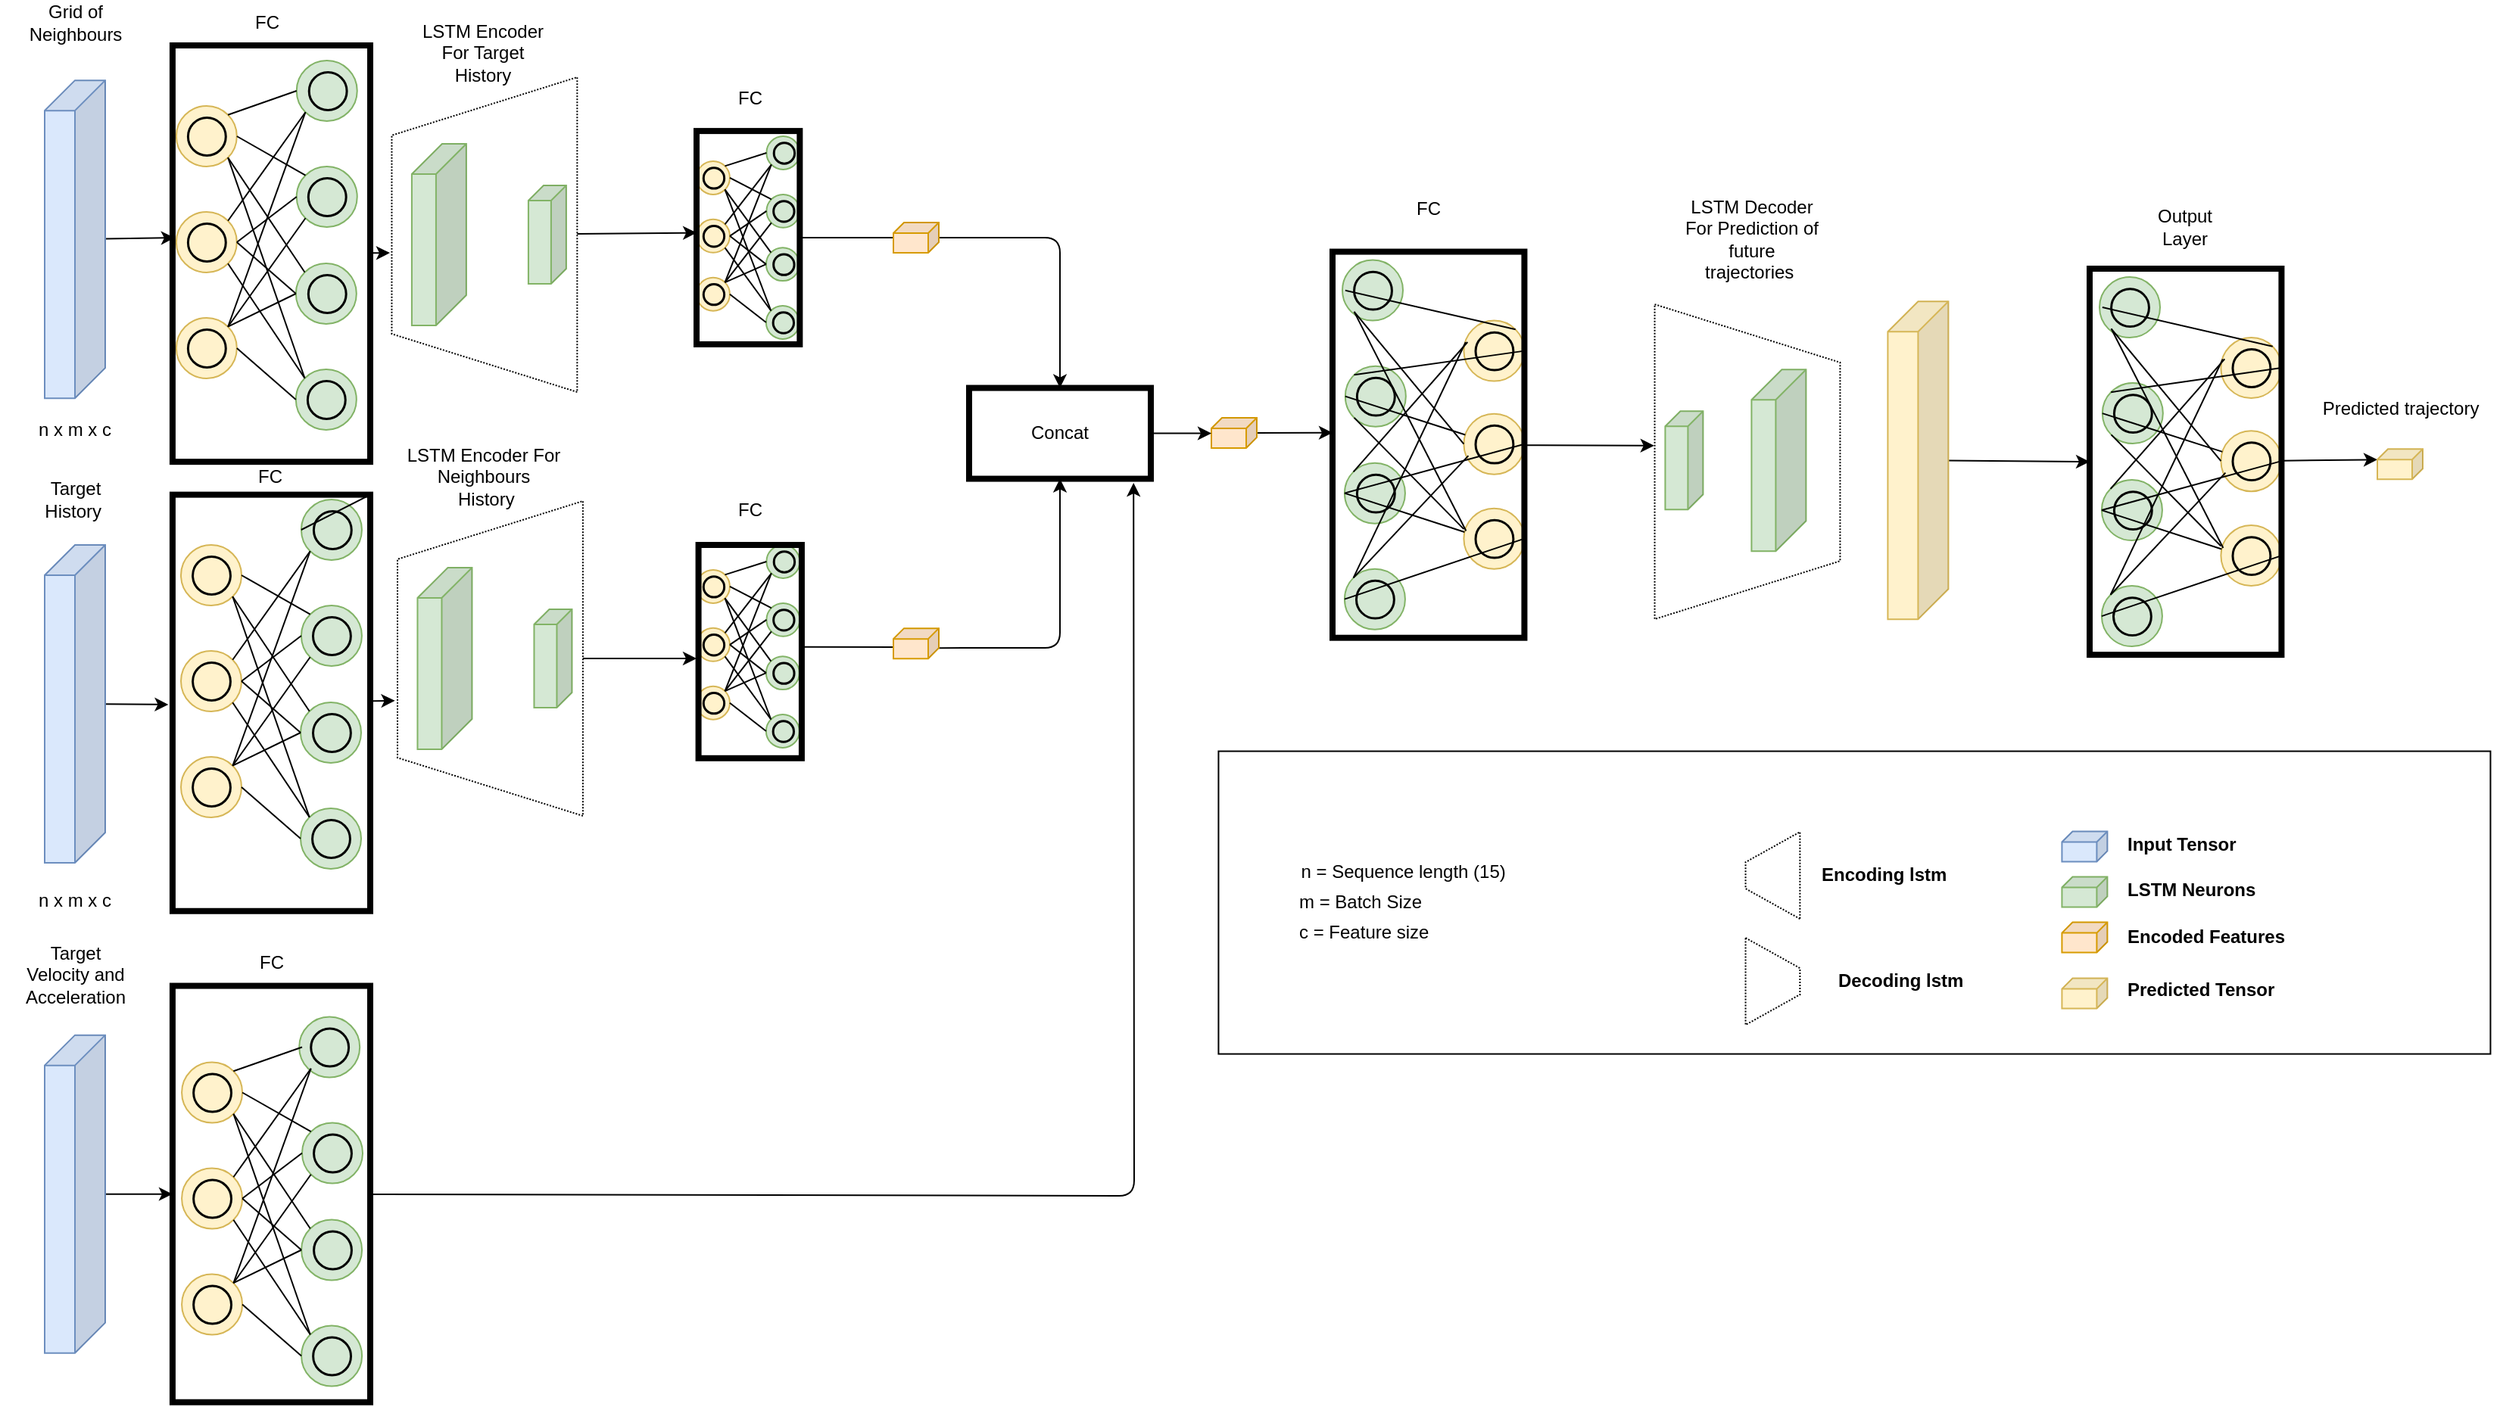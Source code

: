<mxfile>
    <diagram id="ERRANNHULU-bSqBF8AOw" name="Pagina-1">
        <mxGraphModel dx="1790" dy="1173" grid="1" gridSize="10" guides="1" tooltips="1" connect="1" arrows="1" fold="1" page="1" pageScale="1" pageWidth="1169" pageHeight="827" math="0" shadow="0">
            <root>
                <mxCell id="0"/>
                <mxCell id="1" parent="0"/>
                <mxCell id="259" value="" style="ellipse;whiteSpace=wrap;html=1;aspect=fixed;strokeColor=#82b366;fillColor=#d5e8d4;container=0;" parent="1" vertex="1">
                    <mxGeometry x="177.59" y="451.74" width="40" height="40" as="geometry"/>
                </mxCell>
                <mxCell id="335" style="edgeStyle=none;html=1;entryX=-0.021;entryY=0.504;entryDx=0;entryDy=0;entryPerimeter=0;" parent="1" source="44" target="264" edge="1">
                    <mxGeometry relative="1" as="geometry">
                        <mxPoint x="79.5" y="245" as="targetPoint"/>
                    </mxGeometry>
                </mxCell>
                <mxCell id="44" value="" style="shape=cube;whiteSpace=wrap;html=1;boundedLbl=1;backgroundOutline=1;darkOpacity=0.05;darkOpacity2=0.1;size=20;direction=east;flipH=1;fillColor=#dae8fc;strokeColor=#6c8ebf;" parent="1" vertex="1">
                    <mxGeometry x="9.5" y="140" width="40" height="210" as="geometry"/>
                </mxCell>
                <mxCell id="45" value="" style="shape=cube;whiteSpace=wrap;html=1;boundedLbl=1;backgroundOutline=1;darkOpacity=0.05;darkOpacity2=0.1;size=20;direction=east;flipH=1;fillColor=#d5e8d4;strokeColor=#82b366;" parent="1" vertex="1">
                    <mxGeometry x="255.73" y="155" width="36" height="120" as="geometry"/>
                </mxCell>
                <mxCell id="46" value="" style="shape=cube;whiteSpace=wrap;html=1;boundedLbl=1;backgroundOutline=1;darkOpacity=0.05;darkOpacity2=0.1;size=10;direction=east;flipH=1;fillColor=#d5e8d4;strokeColor=#82b366;" parent="1" vertex="1">
                    <mxGeometry x="332.73" y="182.5" width="25" height="65" as="geometry"/>
                </mxCell>
                <mxCell id="47" value="" style="shape=cube;whiteSpace=wrap;html=1;boundedLbl=1;backgroundOutline=1;darkOpacity=0.05;darkOpacity2=0.1;size=7;direction=east;flipH=1;fillColor=#dae8fc;strokeColor=#6c8ebf;" parent="1" vertex="1">
                    <mxGeometry x="1341.71" y="329.22" width="30" height="20" as="geometry"/>
                </mxCell>
                <mxCell id="48" value="" style="shape=cube;whiteSpace=wrap;html=1;boundedLbl=1;backgroundOutline=1;darkOpacity=0.05;darkOpacity2=0.1;size=7;direction=east;flipH=1;fillColor=#d5e8d4;strokeColor=#82b366;" parent="1" vertex="1">
                    <mxGeometry x="1341.71" y="359.22" width="30" height="20" as="geometry"/>
                </mxCell>
                <mxCell id="301" style="edgeStyle=none;html=1;entryX=0;entryY=0.469;entryDx=0;entryDy=0;entryPerimeter=0;endArrow=classic;endFill=1;" parent="1" source="49" target="299" edge="1">
                    <mxGeometry relative="1" as="geometry"/>
                </mxCell>
                <mxCell id="49" value="" style="shape=cube;whiteSpace=wrap;html=1;boundedLbl=1;backgroundOutline=1;darkOpacity=0.05;darkOpacity2=0.1;size=7;direction=east;flipH=1;fillColor=#ffe6cc;strokeColor=#d79b00;" parent="1" vertex="1">
                    <mxGeometry x="780" y="55.97" width="30" height="20" as="geometry"/>
                </mxCell>
                <mxCell id="51" value="Input Tensor" style="text;html=1;strokeColor=none;fillColor=none;align=left;verticalAlign=middle;whiteSpace=wrap;rounded=0;fontStyle=1" parent="1" vertex="1">
                    <mxGeometry x="1382.71" y="326.28" width="138" height="23.88" as="geometry"/>
                </mxCell>
                <mxCell id="52" value="LSTM Neurons" style="text;html=1;strokeColor=none;fillColor=none;align=left;verticalAlign=middle;whiteSpace=wrap;rounded=0;fontStyle=1" parent="1" vertex="1">
                    <mxGeometry x="1382.71" y="356.28" width="138" height="23.88" as="geometry"/>
                </mxCell>
                <mxCell id="53" value="Encoded Features" style="text;html=1;strokeColor=none;fillColor=none;align=left;verticalAlign=middle;whiteSpace=wrap;rounded=0;fontStyle=1" parent="1" vertex="1">
                    <mxGeometry x="1382.71" y="387.34" width="138" height="23.88" as="geometry"/>
                </mxCell>
                <mxCell id="330" style="edgeStyle=none;html=1;entryX=0;entryY=0.5;entryDx=0;entryDy=0;endArrow=classic;endFill=1;" parent="1" source="54" target="329" edge="1">
                    <mxGeometry relative="1" as="geometry"/>
                </mxCell>
                <mxCell id="54" value="" style="shape=cube;whiteSpace=wrap;html=1;boundedLbl=1;backgroundOutline=1;darkOpacity=0.05;darkOpacity2=0.1;size=20;direction=east;flipH=1;fillColor=#fff2cc;strokeColor=#d6b656;" parent="1" vertex="1">
                    <mxGeometry x="1226.71" y="-20.88" width="40" height="210" as="geometry"/>
                </mxCell>
                <mxCell id="55" value="" style="shape=cube;whiteSpace=wrap;html=1;boundedLbl=1;backgroundOutline=1;darkOpacity=0.05;darkOpacity2=0.1;size=10;direction=east;flipH=1;fillColor=#d5e8d4;strokeColor=#82b366;" parent="1" vertex="1">
                    <mxGeometry x="1079.71" y="51.62" width="25" height="65" as="geometry"/>
                </mxCell>
                <mxCell id="56" value="" style="shape=cube;whiteSpace=wrap;html=1;boundedLbl=1;backgroundOutline=1;darkOpacity=0.05;darkOpacity2=0.1;size=20;direction=east;flipH=1;fillColor=#d5e8d4;strokeColor=#82b366;" parent="1" vertex="1">
                    <mxGeometry x="1136.71" y="24.12" width="36" height="120" as="geometry"/>
                </mxCell>
                <mxCell id="57" value="" style="shape=cube;whiteSpace=wrap;html=1;boundedLbl=1;backgroundOutline=1;darkOpacity=0.05;darkOpacity2=0.1;size=7;direction=east;flipH=1;fillColor=#ffe6cc;strokeColor=#d79b00;" parent="1" vertex="1">
                    <mxGeometry x="1341.71" y="389.28" width="30" height="20" as="geometry"/>
                </mxCell>
                <mxCell id="58" value="" style="shape=cube;whiteSpace=wrap;html=1;boundedLbl=1;backgroundOutline=1;darkOpacity=0.05;darkOpacity2=0.1;size=7;direction=east;flipH=1;fillColor=#fff2cc;strokeColor=#d6b656;" parent="1" vertex="1">
                    <mxGeometry x="1341.71" y="426.28" width="30" height="20" as="geometry"/>
                </mxCell>
                <mxCell id="59" value="Predicted Tensor" style="text;html=1;strokeColor=none;fillColor=none;align=left;verticalAlign=middle;whiteSpace=wrap;rounded=0;fontStyle=1" parent="1" vertex="1">
                    <mxGeometry x="1382.71" y="422.4" width="138" height="23.88" as="geometry"/>
                </mxCell>
                <mxCell id="60" value="" style="shape=trapezoid;perimeter=trapezoidPerimeter;whiteSpace=wrap;html=1;fixedSize=1;rotation=-90;dashed=1;dashPattern=1 1;fillColor=none;direction=west;size=38.41;" parent="1" vertex="1">
                    <mxGeometry x="1030" y="23.81" width="207.98" height="122.45" as="geometry"/>
                </mxCell>
                <mxCell id="61" value="&lt;b&gt;Encoding lstm&amp;nbsp;&lt;/b&gt;" style="text;html=1;strokeColor=none;fillColor=none;align=center;verticalAlign=middle;whiteSpace=wrap;rounded=0;dashed=1;dashPattern=1 1;" parent="1" vertex="1">
                    <mxGeometry x="1168.47" y="348.32" width="116" height="20" as="geometry"/>
                </mxCell>
                <mxCell id="62" value="&lt;b&gt;Decoding lstm&amp;nbsp;&lt;/b&gt;" style="text;html=1;strokeColor=none;fillColor=none;align=center;verticalAlign=middle;whiteSpace=wrap;rounded=0;dashed=1;dashPattern=1 1;" parent="1" vertex="1">
                    <mxGeometry x="1179.47" y="418.32" width="116" height="20" as="geometry"/>
                </mxCell>
                <mxCell id="63" value="" style="shape=trapezoid;perimeter=trapezoidPerimeter;whiteSpace=wrap;html=1;fixedSize=1;dashed=1;dashPattern=1 1;fillColor=none;rotation=-90;" parent="1" vertex="1">
                    <mxGeometry x="1122" y="340.36" width="57.47" height="35.92" as="geometry"/>
                </mxCell>
                <mxCell id="339" style="edgeStyle=none;html=1;" parent="1" source="64" edge="1">
                    <mxGeometry relative="1" as="geometry">
                        <mxPoint x="440" y="215" as="targetPoint"/>
                    </mxGeometry>
                </mxCell>
                <mxCell id="64" value="" style="shape=trapezoid;perimeter=trapezoidPerimeter;whiteSpace=wrap;html=1;fixedSize=1;rotation=90;dashed=1;dashPattern=1 1;fillColor=none;direction=west;size=38.41;" parent="1" vertex="1">
                    <mxGeometry x="199.74" y="153.77" width="207.98" height="122.45" as="geometry"/>
                </mxCell>
                <mxCell id="65" value="" style="shape=trapezoid;perimeter=trapezoidPerimeter;whiteSpace=wrap;html=1;fixedSize=1;dashed=1;dashPattern=1 1;fillColor=none;rotation=-90;direction=west;" parent="1" vertex="1">
                    <mxGeometry x="1122" y="410.36" width="57.47" height="35.92" as="geometry"/>
                </mxCell>
                <mxCell id="71" value="n = Sequence length (15)&amp;nbsp;" style="text;html=1;strokeColor=none;fillColor=none;align=center;verticalAlign=middle;whiteSpace=wrap;rounded=0;dashed=1;dashPattern=1 1;" parent="1" vertex="1">
                    <mxGeometry x="830" y="346.28" width="156.51" height="20" as="geometry"/>
                </mxCell>
                <mxCell id="72" value="m = Batch Size&amp;nbsp;" style="text;html=1;strokeColor=none;fillColor=none;align=left;verticalAlign=middle;whiteSpace=wrap;rounded=0;dashed=1;dashPattern=1 1;" parent="1" vertex="1">
                    <mxGeometry x="836.13" y="366.28" width="140" height="20" as="geometry"/>
                </mxCell>
                <mxCell id="73" value="c = Feature size" style="text;html=1;strokeColor=none;fillColor=none;align=left;verticalAlign=middle;whiteSpace=wrap;rounded=0;dashed=1;dashPattern=1 1;" parent="1" vertex="1">
                    <mxGeometry x="836.13" y="386.28" width="211" height="20" as="geometry"/>
                </mxCell>
                <mxCell id="336" style="edgeStyle=none;html=1;entryX=0.011;entryY=0.462;entryDx=0;entryDy=0;entryPerimeter=0;" parent="1" source="76" target="266" edge="1">
                    <mxGeometry relative="1" as="geometry"/>
                </mxCell>
                <mxCell id="76" value="" style="shape=cube;whiteSpace=wrap;html=1;boundedLbl=1;backgroundOutline=1;darkOpacity=0.05;darkOpacity2=0.1;size=20;direction=east;flipH=1;fillColor=#dae8fc;strokeColor=#6c8ebf;" parent="1" vertex="1">
                    <mxGeometry x="9.5" y="-166.93" width="40" height="210" as="geometry"/>
                </mxCell>
                <mxCell id="77" value="" style="shape=cube;whiteSpace=wrap;html=1;boundedLbl=1;backgroundOutline=1;darkOpacity=0.05;darkOpacity2=0.1;size=20;direction=east;flipH=1;fillColor=#d5e8d4;strokeColor=#82b366;" parent="1" vertex="1">
                    <mxGeometry x="251.95" y="-125" width="36" height="120" as="geometry"/>
                </mxCell>
                <mxCell id="78" value="" style="shape=cube;whiteSpace=wrap;html=1;boundedLbl=1;backgroundOutline=1;darkOpacity=0.05;darkOpacity2=0.1;size=10;direction=east;flipH=1;fillColor=#d5e8d4;strokeColor=#82b366;" parent="1" vertex="1">
                    <mxGeometry x="328.95" y="-97.5" width="25" height="65" as="geometry"/>
                </mxCell>
                <mxCell id="79" value="n x m x c" style="text;html=1;strokeColor=none;fillColor=none;align=center;verticalAlign=middle;whiteSpace=wrap;rounded=0;" parent="1" vertex="1">
                    <mxGeometry x="-20" y="48.95" width="99" height="30" as="geometry"/>
                </mxCell>
                <mxCell id="338" style="edgeStyle=none;html=1;entryX=0.001;entryY=0.477;entryDx=0;entryDy=0;entryPerimeter=0;" parent="1" source="80" target="269" edge="1">
                    <mxGeometry relative="1" as="geometry"/>
                </mxCell>
                <mxCell id="80" value="" style="shape=trapezoid;perimeter=trapezoidPerimeter;whiteSpace=wrap;html=1;fixedSize=1;rotation=90;dashed=1;dashPattern=1 1;fillColor=none;direction=west;size=38.41;" parent="1" vertex="1">
                    <mxGeometry x="195.96" y="-126.23" width="207.98" height="122.45" as="geometry"/>
                </mxCell>
                <mxCell id="87" value="LSTM Encoder For Target History" style="text;html=1;strokeColor=none;fillColor=none;align=center;verticalAlign=middle;whiteSpace=wrap;rounded=0;strokeWidth=4;" parent="1" vertex="1">
                    <mxGeometry x="251.95" y="-200" width="93.73" height="30" as="geometry"/>
                </mxCell>
                <mxCell id="88" value="LSTM Encoder For Neighbours&lt;br&gt;&amp;nbsp;History" style="text;html=1;strokeColor=none;fillColor=none;align=center;verticalAlign=middle;whiteSpace=wrap;rounded=0;strokeWidth=4;" parent="1" vertex="1">
                    <mxGeometry x="245.47" y="80" width="108.95" height="30" as="geometry"/>
                </mxCell>
                <mxCell id="89" value="LSTM Decoder For Prediction of future trajectories&amp;nbsp;" style="text;html=1;strokeColor=none;fillColor=none;align=center;verticalAlign=middle;whiteSpace=wrap;rounded=0;strokeWidth=4;" parent="1" vertex="1">
                    <mxGeometry x="1090" y="-78.38" width="93.73" height="32.5" as="geometry"/>
                </mxCell>
                <mxCell id="117" value="" style="group" parent="1" vertex="1" connectable="0">
                    <mxGeometry x="96.41" y="-180" width="119.46" height="244" as="geometry"/>
                </mxCell>
                <mxCell id="118" value="" style="ellipse;whiteSpace=wrap;html=1;aspect=fixed;strokeColor=#d6b656;fillColor=#fff2cc;container=0;" parent="117" vertex="1">
                    <mxGeometry y="170" width="40" height="40" as="geometry"/>
                </mxCell>
                <mxCell id="119" value="" style="ellipse;whiteSpace=wrap;html=1;aspect=fixed;fillColor=none;strokeWidth=1.5;container=0;" parent="117" vertex="1">
                    <mxGeometry x="7.535" y="177.53" width="24.93" height="24.93" as="geometry"/>
                </mxCell>
                <mxCell id="120" value="" style="ellipse;whiteSpace=wrap;html=1;aspect=fixed;strokeColor=#d6b656;fillColor=#fff2cc;container=0;" parent="117" vertex="1">
                    <mxGeometry y="100" width="40" height="40" as="geometry"/>
                </mxCell>
                <mxCell id="121" value="" style="ellipse;whiteSpace=wrap;html=1;aspect=fixed;fillColor=none;strokeWidth=1.5;container=0;" parent="117" vertex="1">
                    <mxGeometry x="7.535" y="107.53" width="24.93" height="24.93" as="geometry"/>
                </mxCell>
                <mxCell id="122" value="" style="ellipse;whiteSpace=wrap;html=1;aspect=fixed;strokeColor=#d6b656;fillColor=#fff2cc;container=0;" parent="117" vertex="1">
                    <mxGeometry y="30" width="40" height="40" as="geometry"/>
                </mxCell>
                <mxCell id="123" value="" style="ellipse;whiteSpace=wrap;html=1;aspect=fixed;fillColor=none;strokeWidth=1.5;container=0;" parent="117" vertex="1">
                    <mxGeometry x="7.535" y="37.53" width="24.93" height="24.93" as="geometry"/>
                </mxCell>
                <mxCell id="124" value="" style="ellipse;whiteSpace=wrap;html=1;aspect=fixed;strokeColor=#82b366;fillColor=#d5e8d4;container=0;" parent="117" vertex="1">
                    <mxGeometry x="79" y="134" width="40" height="40" as="geometry"/>
                </mxCell>
                <mxCell id="125" value="" style="ellipse;whiteSpace=wrap;html=1;aspect=fixed;fillColor=none;strokeWidth=1.5;container=0;" parent="117" vertex="1">
                    <mxGeometry x="87" y="141.53" width="24.93" height="24.93" as="geometry"/>
                </mxCell>
                <mxCell id="126" value="" style="ellipse;whiteSpace=wrap;html=1;aspect=fixed;strokeColor=#82b366;fillColor=#d5e8d4;container=0;" parent="117" vertex="1">
                    <mxGeometry x="79" y="204" width="40" height="40" as="geometry"/>
                </mxCell>
                <mxCell id="127" value="" style="ellipse;whiteSpace=wrap;html=1;aspect=fixed;fillColor=none;strokeWidth=1.5;container=0;" parent="117" vertex="1">
                    <mxGeometry x="86.535" y="211.53" width="24.93" height="24.93" as="geometry"/>
                </mxCell>
                <mxCell id="128" value="" style="ellipse;whiteSpace=wrap;html=1;aspect=fixed;strokeColor=#82b366;fillColor=#d5e8d4;container=0;" parent="117" vertex="1">
                    <mxGeometry x="79.46" width="40" height="40" as="geometry"/>
                </mxCell>
                <mxCell id="129" value="" style="ellipse;whiteSpace=wrap;html=1;aspect=fixed;fillColor=none;strokeWidth=1.5;container=0;" parent="117" vertex="1">
                    <mxGeometry x="87.46" y="7.53" width="24.93" height="24.93" as="geometry"/>
                </mxCell>
                <mxCell id="130" value="" style="ellipse;whiteSpace=wrap;html=1;aspect=fixed;strokeColor=#82b366;fillColor=#d5e8d4;container=0;" parent="117" vertex="1">
                    <mxGeometry x="79.46" y="70" width="40" height="40" as="geometry"/>
                </mxCell>
                <mxCell id="131" value="" style="ellipse;whiteSpace=wrap;html=1;aspect=fixed;fillColor=none;strokeWidth=1.5;container=0;" parent="117" vertex="1">
                    <mxGeometry x="86.995" y="77.53" width="24.93" height="24.93" as="geometry"/>
                </mxCell>
                <mxCell id="132" value="" style="endArrow=none;html=1;rounded=0;fontSize=12;exitX=1;exitY=0;exitDx=0;exitDy=0;entryX=0;entryY=0.5;entryDx=0;entryDy=0;" parent="117" source="122" target="128" edge="1">
                    <mxGeometry width="50" height="50" relative="1" as="geometry">
                        <mxPoint x="180" y="120" as="sourcePoint"/>
                        <mxPoint x="230" y="70" as="targetPoint"/>
                    </mxGeometry>
                </mxCell>
                <mxCell id="133" value="" style="endArrow=none;html=1;rounded=0;fontSize=12;exitX=1;exitY=0.5;exitDx=0;exitDy=0;entryX=0;entryY=0;entryDx=0;entryDy=0;" parent="117" source="122" target="130" edge="1">
                    <mxGeometry width="50" height="50" relative="1" as="geometry">
                        <mxPoint x="44.142" y="45.858" as="sourcePoint"/>
                        <mxPoint x="89.46" y="30" as="targetPoint"/>
                    </mxGeometry>
                </mxCell>
                <mxCell id="134" value="" style="endArrow=none;html=1;rounded=0;fontSize=12;exitX=1;exitY=1;exitDx=0;exitDy=0;entryX=0;entryY=0;entryDx=0;entryDy=0;" parent="117" source="122" target="124" edge="1">
                    <mxGeometry width="50" height="50" relative="1" as="geometry">
                        <mxPoint x="44.142" y="74.142" as="sourcePoint"/>
                        <mxPoint x="95.318" y="85.858" as="targetPoint"/>
                    </mxGeometry>
                </mxCell>
                <mxCell id="135" value="" style="endArrow=none;html=1;rounded=0;fontSize=12;exitX=1;exitY=1;exitDx=0;exitDy=0;entryX=0;entryY=0;entryDx=0;entryDy=0;" parent="117" source="122" target="126" edge="1">
                    <mxGeometry width="50" height="50" relative="1" as="geometry">
                        <mxPoint x="44.142" y="74.142" as="sourcePoint"/>
                        <mxPoint x="94.858" y="149.858" as="targetPoint"/>
                    </mxGeometry>
                </mxCell>
                <mxCell id="136" value="" style="endArrow=none;html=1;rounded=0;fontSize=12;exitX=1;exitY=0.5;exitDx=0;exitDy=0;entryX=0;entryY=0.5;entryDx=0;entryDy=0;" parent="117" source="120" target="124" edge="1">
                    <mxGeometry width="50" height="50" relative="1" as="geometry">
                        <mxPoint x="44.142" y="74.142" as="sourcePoint"/>
                        <mxPoint x="94.858" y="219.858" as="targetPoint"/>
                    </mxGeometry>
                </mxCell>
                <mxCell id="137" value="" style="endArrow=none;html=1;rounded=0;fontSize=12;exitX=1;exitY=0.5;exitDx=0;exitDy=0;entryX=0;entryY=0.5;entryDx=0;entryDy=0;" parent="117" source="118" target="126" edge="1">
                    <mxGeometry width="50" height="50" relative="1" as="geometry">
                        <mxPoint x="50" y="130" as="sourcePoint"/>
                        <mxPoint x="89" y="164" as="targetPoint"/>
                    </mxGeometry>
                </mxCell>
                <mxCell id="138" value="" style="endArrow=none;html=1;rounded=0;fontSize=12;exitX=1;exitY=0;exitDx=0;exitDy=0;entryX=0;entryY=0.5;entryDx=0;entryDy=0;" parent="117" source="118" target="124" edge="1">
                    <mxGeometry width="50" height="50" relative="1" as="geometry">
                        <mxPoint x="50" y="200" as="sourcePoint"/>
                        <mxPoint x="89" y="234" as="targetPoint"/>
                    </mxGeometry>
                </mxCell>
                <mxCell id="139" value="" style="endArrow=none;html=1;rounded=0;fontSize=12;exitX=1;exitY=0;exitDx=0;exitDy=0;entryX=0;entryY=1;entryDx=0;entryDy=0;" parent="117" source="118" target="130" edge="1">
                    <mxGeometry width="50" height="50" relative="1" as="geometry">
                        <mxPoint x="44.142" y="185.858" as="sourcePoint"/>
                        <mxPoint x="89" y="164" as="targetPoint"/>
                    </mxGeometry>
                </mxCell>
                <mxCell id="140" value="" style="endArrow=none;html=1;rounded=0;fontSize=12;exitX=1;exitY=0;exitDx=0;exitDy=0;entryX=0;entryY=1;entryDx=0;entryDy=0;" parent="117" source="118" target="128" edge="1">
                    <mxGeometry width="50" height="50" relative="1" as="geometry">
                        <mxPoint x="44.142" y="185.858" as="sourcePoint"/>
                        <mxPoint x="95.318" y="114.142" as="targetPoint"/>
                    </mxGeometry>
                </mxCell>
                <mxCell id="141" value="" style="endArrow=none;html=1;rounded=0;fontSize=12;exitX=1;exitY=0;exitDx=0;exitDy=0;entryX=0;entryY=1;entryDx=0;entryDy=0;" parent="117" source="120" target="128" edge="1">
                    <mxGeometry width="50" height="50" relative="1" as="geometry">
                        <mxPoint x="44.142" y="185.858" as="sourcePoint"/>
                        <mxPoint x="95.318" y="44.142" as="targetPoint"/>
                    </mxGeometry>
                </mxCell>
                <mxCell id="142" value="" style="endArrow=none;html=1;rounded=0;fontSize=12;exitX=1;exitY=1;exitDx=0;exitDy=0;entryX=0;entryY=0;entryDx=0;entryDy=0;" parent="117" source="120" target="126" edge="1">
                    <mxGeometry width="50" height="50" relative="1" as="geometry">
                        <mxPoint x="44.142" y="115.858" as="sourcePoint"/>
                        <mxPoint x="95.318" y="44.142" as="targetPoint"/>
                    </mxGeometry>
                </mxCell>
                <mxCell id="143" value="" style="endArrow=none;html=1;rounded=0;fontSize=12;exitX=1;exitY=0.5;exitDx=0;exitDy=0;entryX=0;entryY=0.5;entryDx=0;entryDy=0;" parent="117" source="120" target="130" edge="1">
                    <mxGeometry width="50" height="50" relative="1" as="geometry">
                        <mxPoint x="44.142" y="144.142" as="sourcePoint"/>
                        <mxPoint x="94.858" y="219.858" as="targetPoint"/>
                    </mxGeometry>
                </mxCell>
                <mxCell id="146" value="" style="group" parent="1" vertex="1" connectable="0">
                    <mxGeometry x="99.5" y="110" width="125" height="271.88" as="geometry"/>
                </mxCell>
                <mxCell id="147" value="" style="ellipse;whiteSpace=wrap;html=1;aspect=fixed;strokeColor=#d6b656;fillColor=#fff2cc;container=0;" parent="146" vertex="1">
                    <mxGeometry y="170" width="40" height="40" as="geometry"/>
                </mxCell>
                <mxCell id="148" value="" style="ellipse;whiteSpace=wrap;html=1;aspect=fixed;fillColor=none;strokeWidth=1.5;container=0;" parent="146" vertex="1">
                    <mxGeometry x="7.535" y="177.53" width="24.93" height="24.93" as="geometry"/>
                </mxCell>
                <mxCell id="149" value="" style="ellipse;whiteSpace=wrap;html=1;aspect=fixed;strokeColor=#d6b656;fillColor=#fff2cc;container=0;" parent="146" vertex="1">
                    <mxGeometry y="100" width="40" height="40" as="geometry"/>
                </mxCell>
                <mxCell id="150" value="" style="ellipse;whiteSpace=wrap;html=1;aspect=fixed;fillColor=none;strokeWidth=1.5;container=0;" parent="146" vertex="1">
                    <mxGeometry x="7.535" y="107.53" width="24.93" height="24.93" as="geometry"/>
                </mxCell>
                <mxCell id="151" value="" style="ellipse;whiteSpace=wrap;html=1;aspect=fixed;strokeColor=#d6b656;fillColor=#fff2cc;container=0;" parent="146" vertex="1">
                    <mxGeometry y="30" width="40" height="40" as="geometry"/>
                </mxCell>
                <mxCell id="152" value="" style="ellipse;whiteSpace=wrap;html=1;aspect=fixed;fillColor=none;strokeWidth=1.5;container=0;" parent="146" vertex="1">
                    <mxGeometry x="7.535" y="37.53" width="24.93" height="24.93" as="geometry"/>
                </mxCell>
                <mxCell id="153" value="" style="ellipse;whiteSpace=wrap;html=1;aspect=fixed;strokeColor=#82b366;fillColor=#d5e8d4;container=0;" parent="146" vertex="1">
                    <mxGeometry x="79" y="134" width="40" height="40" as="geometry"/>
                </mxCell>
                <mxCell id="154" value="" style="ellipse;whiteSpace=wrap;html=1;aspect=fixed;fillColor=none;strokeWidth=1.5;container=0;" parent="146" vertex="1">
                    <mxGeometry x="87" y="141.53" width="24.93" height="24.93" as="geometry"/>
                </mxCell>
                <mxCell id="155" value="" style="ellipse;whiteSpace=wrap;html=1;aspect=fixed;strokeColor=#82b366;fillColor=#d5e8d4;container=0;" parent="146" vertex="1">
                    <mxGeometry x="79" y="204" width="40" height="40" as="geometry"/>
                </mxCell>
                <mxCell id="156" value="" style="ellipse;whiteSpace=wrap;html=1;aspect=fixed;fillColor=none;strokeWidth=1.5;container=0;" parent="146" vertex="1">
                    <mxGeometry x="86.535" y="211.53" width="24.93" height="24.93" as="geometry"/>
                </mxCell>
                <mxCell id="157" value="" style="ellipse;whiteSpace=wrap;html=1;aspect=fixed;strokeColor=#82b366;fillColor=#d5e8d4;container=0;" parent="146" vertex="1">
                    <mxGeometry x="79.46" width="40" height="40" as="geometry"/>
                </mxCell>
                <mxCell id="158" value="" style="ellipse;whiteSpace=wrap;html=1;aspect=fixed;fillColor=none;strokeWidth=1.5;container=0;" parent="146" vertex="1">
                    <mxGeometry x="87.46" y="7.53" width="24.93" height="24.93" as="geometry"/>
                </mxCell>
                <mxCell id="159" value="" style="ellipse;whiteSpace=wrap;html=1;aspect=fixed;strokeColor=#82b366;fillColor=#d5e8d4;container=0;" parent="146" vertex="1">
                    <mxGeometry x="79.46" y="70" width="40" height="40" as="geometry"/>
                </mxCell>
                <mxCell id="160" value="" style="ellipse;whiteSpace=wrap;html=1;aspect=fixed;fillColor=none;strokeWidth=1.5;container=0;" parent="146" vertex="1">
                    <mxGeometry x="86.995" y="77.53" width="24.93" height="24.93" as="geometry"/>
                </mxCell>
                <mxCell id="161" value="" style="endArrow=none;html=1;rounded=0;fontSize=12;exitX=1;exitY=0;exitDx=0;exitDy=0;entryX=0;entryY=0.5;entryDx=0;entryDy=0;startArrow=none;" parent="146" source="264" target="157" edge="1">
                    <mxGeometry width="50" height="50" relative="1" as="geometry">
                        <mxPoint x="180" y="120" as="sourcePoint"/>
                        <mxPoint x="230" y="70" as="targetPoint"/>
                    </mxGeometry>
                </mxCell>
                <mxCell id="162" value="" style="endArrow=none;html=1;rounded=0;fontSize=12;exitX=1;exitY=0.5;exitDx=0;exitDy=0;entryX=0;entryY=0;entryDx=0;entryDy=0;" parent="146" source="151" target="159" edge="1">
                    <mxGeometry width="50" height="50" relative="1" as="geometry">
                        <mxPoint x="44.142" y="45.858" as="sourcePoint"/>
                        <mxPoint x="89.46" y="30" as="targetPoint"/>
                    </mxGeometry>
                </mxCell>
                <mxCell id="163" value="" style="endArrow=none;html=1;rounded=0;fontSize=12;exitX=1;exitY=1;exitDx=0;exitDy=0;entryX=0;entryY=0;entryDx=0;entryDy=0;" parent="146" source="151" target="153" edge="1">
                    <mxGeometry width="50" height="50" relative="1" as="geometry">
                        <mxPoint x="44.142" y="74.142" as="sourcePoint"/>
                        <mxPoint x="95.318" y="85.858" as="targetPoint"/>
                    </mxGeometry>
                </mxCell>
                <mxCell id="164" value="" style="endArrow=none;html=1;rounded=0;fontSize=12;exitX=1;exitY=1;exitDx=0;exitDy=0;entryX=0;entryY=0;entryDx=0;entryDy=0;" parent="146" source="151" target="155" edge="1">
                    <mxGeometry width="50" height="50" relative="1" as="geometry">
                        <mxPoint x="44.142" y="74.142" as="sourcePoint"/>
                        <mxPoint x="94.858" y="149.858" as="targetPoint"/>
                    </mxGeometry>
                </mxCell>
                <mxCell id="165" value="" style="endArrow=none;html=1;rounded=0;fontSize=12;exitX=1;exitY=0.5;exitDx=0;exitDy=0;entryX=0;entryY=0.5;entryDx=0;entryDy=0;" parent="146" source="149" target="153" edge="1">
                    <mxGeometry width="50" height="50" relative="1" as="geometry">
                        <mxPoint x="44.142" y="74.142" as="sourcePoint"/>
                        <mxPoint x="94.858" y="219.858" as="targetPoint"/>
                    </mxGeometry>
                </mxCell>
                <mxCell id="166" value="" style="endArrow=none;html=1;rounded=0;fontSize=12;exitX=1;exitY=0.5;exitDx=0;exitDy=0;entryX=0;entryY=0.5;entryDx=0;entryDy=0;" parent="146" source="147" target="155" edge="1">
                    <mxGeometry width="50" height="50" relative="1" as="geometry">
                        <mxPoint x="50" y="130" as="sourcePoint"/>
                        <mxPoint x="89" y="164" as="targetPoint"/>
                    </mxGeometry>
                </mxCell>
                <mxCell id="167" value="" style="endArrow=none;html=1;rounded=0;fontSize=12;exitX=1;exitY=0;exitDx=0;exitDy=0;entryX=0;entryY=0.5;entryDx=0;entryDy=0;" parent="146" source="147" target="153" edge="1">
                    <mxGeometry width="50" height="50" relative="1" as="geometry">
                        <mxPoint x="50" y="200" as="sourcePoint"/>
                        <mxPoint x="89" y="234" as="targetPoint"/>
                    </mxGeometry>
                </mxCell>
                <mxCell id="168" value="" style="endArrow=none;html=1;rounded=0;fontSize=12;exitX=1;exitY=0;exitDx=0;exitDy=0;entryX=0;entryY=1;entryDx=0;entryDy=0;" parent="146" source="147" target="159" edge="1">
                    <mxGeometry width="50" height="50" relative="1" as="geometry">
                        <mxPoint x="44.142" y="185.858" as="sourcePoint"/>
                        <mxPoint x="89" y="164" as="targetPoint"/>
                    </mxGeometry>
                </mxCell>
                <mxCell id="169" value="" style="endArrow=none;html=1;rounded=0;fontSize=12;exitX=1;exitY=0;exitDx=0;exitDy=0;entryX=0;entryY=1;entryDx=0;entryDy=0;" parent="146" source="147" target="157" edge="1">
                    <mxGeometry width="50" height="50" relative="1" as="geometry">
                        <mxPoint x="44.142" y="185.858" as="sourcePoint"/>
                        <mxPoint x="95.318" y="114.142" as="targetPoint"/>
                    </mxGeometry>
                </mxCell>
                <mxCell id="170" value="" style="endArrow=none;html=1;rounded=0;fontSize=12;exitX=1;exitY=0;exitDx=0;exitDy=0;entryX=0;entryY=1;entryDx=0;entryDy=0;" parent="146" source="149" target="157" edge="1">
                    <mxGeometry width="50" height="50" relative="1" as="geometry">
                        <mxPoint x="44.142" y="185.858" as="sourcePoint"/>
                        <mxPoint x="95.318" y="44.142" as="targetPoint"/>
                    </mxGeometry>
                </mxCell>
                <mxCell id="171" value="" style="endArrow=none;html=1;rounded=0;fontSize=12;exitX=1;exitY=1;exitDx=0;exitDy=0;entryX=0;entryY=0;entryDx=0;entryDy=0;" parent="146" source="149" target="155" edge="1">
                    <mxGeometry width="50" height="50" relative="1" as="geometry">
                        <mxPoint x="44.142" y="115.858" as="sourcePoint"/>
                        <mxPoint x="95.318" y="44.142" as="targetPoint"/>
                    </mxGeometry>
                </mxCell>
                <mxCell id="172" value="" style="endArrow=none;html=1;rounded=0;fontSize=12;exitX=1;exitY=0.5;exitDx=0;exitDy=0;entryX=0;entryY=0.5;entryDx=0;entryDy=0;" parent="146" source="149" target="159" edge="1">
                    <mxGeometry width="50" height="50" relative="1" as="geometry">
                        <mxPoint x="44.142" y="144.142" as="sourcePoint"/>
                        <mxPoint x="94.858" y="219.858" as="targetPoint"/>
                    </mxGeometry>
                </mxCell>
                <mxCell id="264" value="" style="rounded=0;whiteSpace=wrap;html=1;strokeWidth=4;fillColor=none;" parent="146" vertex="1">
                    <mxGeometry x="-5.54" y="-3.19" width="130.54" height="275.07" as="geometry"/>
                </mxCell>
                <mxCell id="173" value="Grid of Neighbours" style="text;html=1;strokeColor=none;fillColor=none;align=center;verticalAlign=middle;whiteSpace=wrap;rounded=0;strokeWidth=4;" parent="1" vertex="1">
                    <mxGeometry x="-0.5" y="-220" width="60" height="30" as="geometry"/>
                </mxCell>
                <mxCell id="174" value="Target History&amp;nbsp;" style="text;html=1;strokeColor=none;fillColor=none;align=center;verticalAlign=middle;whiteSpace=wrap;rounded=0;strokeWidth=4;" parent="1" vertex="1">
                    <mxGeometry x="-0.5" y="95" width="60" height="30" as="geometry"/>
                </mxCell>
                <mxCell id="176" value="" style="group" parent="1" vertex="1" connectable="0">
                    <mxGeometry x="440" y="-130" width="69.46" height="137.45" as="geometry"/>
                </mxCell>
                <mxCell id="177" value="" style="ellipse;whiteSpace=wrap;html=1;aspect=fixed;strokeColor=#d6b656;fillColor=#fff2cc;container=0;" parent="176" vertex="1">
                    <mxGeometry y="93.361" width="21.967" height="21.967" as="geometry"/>
                </mxCell>
                <mxCell id="178" value="" style="ellipse;whiteSpace=wrap;html=1;aspect=fixed;fillColor=none;strokeWidth=1.5;container=0;" parent="176" vertex="1">
                    <mxGeometry x="4.381" y="97.496" width="13.691" height="13.691" as="geometry"/>
                </mxCell>
                <mxCell id="179" value="" style="ellipse;whiteSpace=wrap;html=1;aspect=fixed;strokeColor=#d6b656;fillColor=#fff2cc;container=0;" parent="176" vertex="1">
                    <mxGeometry y="54.918" width="21.967" height="21.967" as="geometry"/>
                </mxCell>
                <mxCell id="180" value="" style="ellipse;whiteSpace=wrap;html=1;aspect=fixed;fillColor=none;strokeWidth=1.5;container=0;" parent="176" vertex="1">
                    <mxGeometry x="4.381" y="59.053" width="13.691" height="13.691" as="geometry"/>
                </mxCell>
                <mxCell id="181" value="" style="ellipse;whiteSpace=wrap;html=1;aspect=fixed;strokeColor=#d6b656;fillColor=#fff2cc;container=0;" parent="176" vertex="1">
                    <mxGeometry y="16.475" width="21.967" height="21.967" as="geometry"/>
                </mxCell>
                <mxCell id="182" value="" style="ellipse;whiteSpace=wrap;html=1;aspect=fixed;fillColor=none;strokeWidth=1.5;container=0;" parent="176" vertex="1">
                    <mxGeometry x="4.381" y="20.611" width="13.691" height="13.691" as="geometry"/>
                </mxCell>
                <mxCell id="183" value="" style="ellipse;whiteSpace=wrap;html=1;aspect=fixed;strokeColor=#82b366;fillColor=#d5e8d4;container=0;" parent="176" vertex="1">
                    <mxGeometry x="45.935" y="73.59" width="21.967" height="21.967" as="geometry"/>
                </mxCell>
                <mxCell id="184" value="" style="ellipse;whiteSpace=wrap;html=1;aspect=fixed;fillColor=none;strokeWidth=1.5;container=0;" parent="176" vertex="1">
                    <mxGeometry x="50.586" y="77.725" width="13.691" height="13.691" as="geometry"/>
                </mxCell>
                <mxCell id="185" value="" style="ellipse;whiteSpace=wrap;html=1;aspect=fixed;strokeColor=#82b366;fillColor=#d5e8d4;container=0;" parent="176" vertex="1">
                    <mxGeometry x="45.935" y="112.033" width="21.967" height="21.967" as="geometry"/>
                </mxCell>
                <mxCell id="186" value="" style="ellipse;whiteSpace=wrap;html=1;aspect=fixed;fillColor=none;strokeWidth=1.5;container=0;" parent="176" vertex="1">
                    <mxGeometry x="50.316" y="116.168" width="13.691" height="13.691" as="geometry"/>
                </mxCell>
                <mxCell id="187" value="" style="ellipse;whiteSpace=wrap;html=1;aspect=fixed;strokeColor=#82b366;fillColor=#d5e8d4;container=0;" parent="176" vertex="1">
                    <mxGeometry x="46.202" width="21.967" height="21.967" as="geometry"/>
                </mxCell>
                <mxCell id="188" value="" style="ellipse;whiteSpace=wrap;html=1;aspect=fixed;fillColor=none;strokeWidth=1.5;container=0;" parent="176" vertex="1">
                    <mxGeometry x="50.854" y="4.135" width="13.691" height="13.691" as="geometry"/>
                </mxCell>
                <mxCell id="189" value="" style="ellipse;whiteSpace=wrap;html=1;aspect=fixed;strokeColor=#82b366;fillColor=#d5e8d4;container=0;" parent="176" vertex="1">
                    <mxGeometry x="46.202" y="38.443" width="21.967" height="21.967" as="geometry"/>
                </mxCell>
                <mxCell id="190" value="" style="ellipse;whiteSpace=wrap;html=1;aspect=fixed;fillColor=none;strokeWidth=1.5;container=0;" parent="176" vertex="1">
                    <mxGeometry x="50.583" y="42.578" width="13.691" height="13.691" as="geometry"/>
                </mxCell>
                <mxCell id="191" value="" style="endArrow=none;html=1;rounded=0;fontSize=12;exitX=1;exitY=0;exitDx=0;exitDy=0;entryX=0;entryY=0.5;entryDx=0;entryDy=0;" parent="176" source="181" target="187" edge="1">
                    <mxGeometry width="50" height="50" relative="1" as="geometry">
                        <mxPoint x="104.661" y="65.902" as="sourcePoint"/>
                        <mxPoint x="133.733" y="38.443" as="targetPoint"/>
                    </mxGeometry>
                </mxCell>
                <mxCell id="192" value="" style="endArrow=none;html=1;rounded=0;fontSize=12;exitX=1;exitY=0.5;exitDx=0;exitDy=0;entryX=0;entryY=0;entryDx=0;entryDy=0;" parent="176" source="181" target="189" edge="1">
                    <mxGeometry width="50" height="50" relative="1" as="geometry">
                        <mxPoint x="25.666" y="25.184" as="sourcePoint"/>
                        <mxPoint x="52.017" y="16.475" as="targetPoint"/>
                    </mxGeometry>
                </mxCell>
                <mxCell id="193" value="" style="endArrow=none;html=1;rounded=0;fontSize=12;exitX=1;exitY=1;exitDx=0;exitDy=0;entryX=0;entryY=0;entryDx=0;entryDy=0;" parent="176" source="181" target="183" edge="1">
                    <mxGeometry width="50" height="50" relative="1" as="geometry">
                        <mxPoint x="25.666" y="40.717" as="sourcePoint"/>
                        <mxPoint x="55.423" y="47.151" as="targetPoint"/>
                    </mxGeometry>
                </mxCell>
                <mxCell id="194" value="" style="endArrow=none;html=1;rounded=0;fontSize=12;exitX=1;exitY=1;exitDx=0;exitDy=0;entryX=0;entryY=0;entryDx=0;entryDy=0;" parent="176" source="181" target="185" edge="1">
                    <mxGeometry width="50" height="50" relative="1" as="geometry">
                        <mxPoint x="25.666" y="40.717" as="sourcePoint"/>
                        <mxPoint x="55.155" y="82.299" as="targetPoint"/>
                    </mxGeometry>
                </mxCell>
                <mxCell id="195" value="" style="endArrow=none;html=1;rounded=0;fontSize=12;exitX=1;exitY=0.5;exitDx=0;exitDy=0;entryX=0;entryY=0.5;entryDx=0;entryDy=0;" parent="176" source="179" target="183" edge="1">
                    <mxGeometry width="50" height="50" relative="1" as="geometry">
                        <mxPoint x="25.666" y="40.717" as="sourcePoint"/>
                        <mxPoint x="55.155" y="120.742" as="targetPoint"/>
                    </mxGeometry>
                </mxCell>
                <mxCell id="196" value="" style="endArrow=none;html=1;rounded=0;fontSize=12;exitX=1;exitY=0.5;exitDx=0;exitDy=0;entryX=0;entryY=0.5;entryDx=0;entryDy=0;" parent="176" source="177" target="185" edge="1">
                    <mxGeometry width="50" height="50" relative="1" as="geometry">
                        <mxPoint x="29.072" y="71.393" as="sourcePoint"/>
                        <mxPoint x="51.749" y="90.066" as="targetPoint"/>
                    </mxGeometry>
                </mxCell>
                <mxCell id="197" value="" style="endArrow=none;html=1;rounded=0;fontSize=12;exitX=1;exitY=0;exitDx=0;exitDy=0;entryX=0;entryY=0.5;entryDx=0;entryDy=0;" parent="176" source="177" target="183" edge="1">
                    <mxGeometry width="50" height="50" relative="1" as="geometry">
                        <mxPoint x="29.072" y="109.836" as="sourcePoint"/>
                        <mxPoint x="51.749" y="128.508" as="targetPoint"/>
                    </mxGeometry>
                </mxCell>
                <mxCell id="198" value="" style="endArrow=none;html=1;rounded=0;fontSize=12;exitX=1;exitY=0;exitDx=0;exitDy=0;entryX=0;entryY=1;entryDx=0;entryDy=0;" parent="176" source="177" target="189" edge="1">
                    <mxGeometry width="50" height="50" relative="1" as="geometry">
                        <mxPoint x="25.666" y="102.069" as="sourcePoint"/>
                        <mxPoint x="51.749" y="90.066" as="targetPoint"/>
                    </mxGeometry>
                </mxCell>
                <mxCell id="199" value="" style="endArrow=none;html=1;rounded=0;fontSize=12;exitX=1;exitY=0;exitDx=0;exitDy=0;entryX=0;entryY=1;entryDx=0;entryDy=0;" parent="176" source="177" target="187" edge="1">
                    <mxGeometry width="50" height="50" relative="1" as="geometry">
                        <mxPoint x="25.666" y="102.069" as="sourcePoint"/>
                        <mxPoint x="55.423" y="62.685" as="targetPoint"/>
                    </mxGeometry>
                </mxCell>
                <mxCell id="200" value="" style="endArrow=none;html=1;rounded=0;fontSize=12;exitX=1;exitY=0;exitDx=0;exitDy=0;entryX=0;entryY=1;entryDx=0;entryDy=0;" parent="176" source="179" target="187" edge="1">
                    <mxGeometry width="50" height="50" relative="1" as="geometry">
                        <mxPoint x="25.666" y="102.069" as="sourcePoint"/>
                        <mxPoint x="55.423" y="24.242" as="targetPoint"/>
                    </mxGeometry>
                </mxCell>
                <mxCell id="201" value="" style="endArrow=none;html=1;rounded=0;fontSize=12;exitX=1;exitY=1;exitDx=0;exitDy=0;entryX=0;entryY=0;entryDx=0;entryDy=0;" parent="176" source="179" target="185" edge="1">
                    <mxGeometry width="50" height="50" relative="1" as="geometry">
                        <mxPoint x="25.666" y="63.627" as="sourcePoint"/>
                        <mxPoint x="55.423" y="24.242" as="targetPoint"/>
                    </mxGeometry>
                </mxCell>
                <mxCell id="202" value="" style="endArrow=none;html=1;rounded=0;fontSize=12;exitX=1;exitY=0.5;exitDx=0;exitDy=0;entryX=0;entryY=0.5;entryDx=0;entryDy=0;" parent="176" source="179" target="189" edge="1">
                    <mxGeometry width="50" height="50" relative="1" as="geometry">
                        <mxPoint x="25.666" y="79.16" as="sourcePoint"/>
                        <mxPoint x="55.155" y="120.742" as="targetPoint"/>
                    </mxGeometry>
                </mxCell>
                <mxCell id="269" value="" style="rounded=0;whiteSpace=wrap;html=1;strokeWidth=4;fillColor=none;" parent="176" vertex="1">
                    <mxGeometry y="-3.45" width="68.17" height="140.9" as="geometry"/>
                </mxCell>
                <mxCell id="204" value="" style="group" parent="1" vertex="1" connectable="0">
                    <mxGeometry x="440" y="140" width="84.23" height="274" as="geometry"/>
                </mxCell>
                <mxCell id="205" value="" style="ellipse;whiteSpace=wrap;html=1;aspect=fixed;strokeColor=#d6b656;fillColor=#fff2cc;container=0;" parent="204" vertex="1">
                    <mxGeometry y="93.361" width="21.967" height="21.967" as="geometry"/>
                </mxCell>
                <mxCell id="206" value="" style="ellipse;whiteSpace=wrap;html=1;aspect=fixed;fillColor=none;strokeWidth=1.5;container=0;" parent="204" vertex="1">
                    <mxGeometry x="4.381" y="97.496" width="13.691" height="13.691" as="geometry"/>
                </mxCell>
                <mxCell id="207" value="" style="ellipse;whiteSpace=wrap;html=1;aspect=fixed;strokeColor=#d6b656;fillColor=#fff2cc;container=0;" parent="204" vertex="1">
                    <mxGeometry y="54.918" width="21.967" height="21.967" as="geometry"/>
                </mxCell>
                <mxCell id="208" value="" style="ellipse;whiteSpace=wrap;html=1;aspect=fixed;fillColor=none;strokeWidth=1.5;container=0;" parent="204" vertex="1">
                    <mxGeometry x="4.381" y="59.053" width="13.691" height="13.691" as="geometry"/>
                </mxCell>
                <mxCell id="209" value="" style="ellipse;whiteSpace=wrap;html=1;aspect=fixed;strokeColor=#d6b656;fillColor=#fff2cc;container=0;" parent="204" vertex="1">
                    <mxGeometry y="16.475" width="21.967" height="21.967" as="geometry"/>
                </mxCell>
                <mxCell id="210" value="" style="ellipse;whiteSpace=wrap;html=1;aspect=fixed;fillColor=none;strokeWidth=1.5;container=0;" parent="204" vertex="1">
                    <mxGeometry x="4.381" y="20.611" width="13.691" height="13.691" as="geometry"/>
                </mxCell>
                <mxCell id="211" value="" style="ellipse;whiteSpace=wrap;html=1;aspect=fixed;strokeColor=#82b366;fillColor=#d5e8d4;container=0;" parent="204" vertex="1">
                    <mxGeometry x="45.935" y="73.59" width="21.967" height="21.967" as="geometry"/>
                </mxCell>
                <mxCell id="212" value="" style="ellipse;whiteSpace=wrap;html=1;aspect=fixed;fillColor=none;strokeWidth=1.5;container=0;" parent="204" vertex="1">
                    <mxGeometry x="50.586" y="77.725" width="13.691" height="13.691" as="geometry"/>
                </mxCell>
                <mxCell id="213" value="" style="ellipse;whiteSpace=wrap;html=1;aspect=fixed;strokeColor=#82b366;fillColor=#d5e8d4;container=0;" parent="204" vertex="1">
                    <mxGeometry x="45.935" y="112.033" width="21.967" height="21.967" as="geometry"/>
                </mxCell>
                <mxCell id="214" value="" style="ellipse;whiteSpace=wrap;html=1;aspect=fixed;fillColor=none;strokeWidth=1.5;container=0;" parent="204" vertex="1">
                    <mxGeometry x="50.316" y="116.168" width="13.691" height="13.691" as="geometry"/>
                </mxCell>
                <mxCell id="215" value="" style="ellipse;whiteSpace=wrap;html=1;aspect=fixed;strokeColor=#82b366;fillColor=#d5e8d4;container=0;" parent="204" vertex="1">
                    <mxGeometry x="46.202" width="21.967" height="21.967" as="geometry"/>
                </mxCell>
                <mxCell id="216" value="" style="ellipse;whiteSpace=wrap;html=1;aspect=fixed;fillColor=none;strokeWidth=1.5;container=0;" parent="204" vertex="1">
                    <mxGeometry x="50.854" y="4.135" width="13.691" height="13.691" as="geometry"/>
                </mxCell>
                <mxCell id="217" value="" style="ellipse;whiteSpace=wrap;html=1;aspect=fixed;strokeColor=#82b366;fillColor=#d5e8d4;container=0;" parent="204" vertex="1">
                    <mxGeometry x="46.202" y="38.443" width="21.967" height="21.967" as="geometry"/>
                </mxCell>
                <mxCell id="218" value="" style="ellipse;whiteSpace=wrap;html=1;aspect=fixed;fillColor=none;strokeWidth=1.5;container=0;" parent="204" vertex="1">
                    <mxGeometry x="50.583" y="42.578" width="13.691" height="13.691" as="geometry"/>
                </mxCell>
                <mxCell id="219" value="" style="endArrow=none;html=1;rounded=0;fontSize=12;exitX=1;exitY=0;exitDx=0;exitDy=0;entryX=0;entryY=0.5;entryDx=0;entryDy=0;" parent="204" source="209" target="215" edge="1">
                    <mxGeometry width="50" height="50" relative="1" as="geometry">
                        <mxPoint x="104.661" y="65.902" as="sourcePoint"/>
                        <mxPoint x="133.733" y="38.443" as="targetPoint"/>
                    </mxGeometry>
                </mxCell>
                <mxCell id="220" value="" style="endArrow=none;html=1;rounded=0;fontSize=12;exitX=1;exitY=0.5;exitDx=0;exitDy=0;entryX=0;entryY=0;entryDx=0;entryDy=0;" parent="204" source="209" target="217" edge="1">
                    <mxGeometry width="50" height="50" relative="1" as="geometry">
                        <mxPoint x="25.666" y="25.184" as="sourcePoint"/>
                        <mxPoint x="52.017" y="16.475" as="targetPoint"/>
                    </mxGeometry>
                </mxCell>
                <mxCell id="221" value="" style="endArrow=none;html=1;rounded=0;fontSize=12;exitX=1;exitY=1;exitDx=0;exitDy=0;entryX=0;entryY=0;entryDx=0;entryDy=0;" parent="204" source="209" target="211" edge="1">
                    <mxGeometry width="50" height="50" relative="1" as="geometry">
                        <mxPoint x="25.666" y="40.717" as="sourcePoint"/>
                        <mxPoint x="55.423" y="47.151" as="targetPoint"/>
                    </mxGeometry>
                </mxCell>
                <mxCell id="222" value="" style="endArrow=none;html=1;rounded=0;fontSize=12;exitX=1;exitY=1;exitDx=0;exitDy=0;entryX=0;entryY=0;entryDx=0;entryDy=0;" parent="204" source="209" target="213" edge="1">
                    <mxGeometry width="50" height="50" relative="1" as="geometry">
                        <mxPoint x="25.666" y="40.717" as="sourcePoint"/>
                        <mxPoint x="55.155" y="82.299" as="targetPoint"/>
                    </mxGeometry>
                </mxCell>
                <mxCell id="223" value="" style="endArrow=none;html=1;rounded=0;fontSize=12;exitX=1;exitY=0.5;exitDx=0;exitDy=0;entryX=0;entryY=0.5;entryDx=0;entryDy=0;" parent="204" source="207" target="211" edge="1">
                    <mxGeometry width="50" height="50" relative="1" as="geometry">
                        <mxPoint x="25.666" y="40.717" as="sourcePoint"/>
                        <mxPoint x="55.155" y="120.742" as="targetPoint"/>
                    </mxGeometry>
                </mxCell>
                <mxCell id="224" value="" style="endArrow=none;html=1;rounded=0;fontSize=12;exitX=1;exitY=0.5;exitDx=0;exitDy=0;entryX=0;entryY=0.5;entryDx=0;entryDy=0;" parent="204" source="205" target="213" edge="1">
                    <mxGeometry width="50" height="50" relative="1" as="geometry">
                        <mxPoint x="29.072" y="71.393" as="sourcePoint"/>
                        <mxPoint x="51.749" y="90.066" as="targetPoint"/>
                    </mxGeometry>
                </mxCell>
                <mxCell id="225" value="" style="endArrow=none;html=1;rounded=0;fontSize=12;exitX=1;exitY=0;exitDx=0;exitDy=0;entryX=0;entryY=0.5;entryDx=0;entryDy=0;" parent="204" source="205" target="211" edge="1">
                    <mxGeometry width="50" height="50" relative="1" as="geometry">
                        <mxPoint x="29.072" y="109.836" as="sourcePoint"/>
                        <mxPoint x="51.749" y="128.508" as="targetPoint"/>
                    </mxGeometry>
                </mxCell>
                <mxCell id="226" value="" style="endArrow=none;html=1;rounded=0;fontSize=12;exitX=1;exitY=0;exitDx=0;exitDy=0;entryX=0;entryY=1;entryDx=0;entryDy=0;" parent="204" source="205" target="217" edge="1">
                    <mxGeometry width="50" height="50" relative="1" as="geometry">
                        <mxPoint x="25.666" y="102.069" as="sourcePoint"/>
                        <mxPoint x="51.749" y="90.066" as="targetPoint"/>
                    </mxGeometry>
                </mxCell>
                <mxCell id="227" value="" style="endArrow=none;html=1;rounded=0;fontSize=12;exitX=1;exitY=0;exitDx=0;exitDy=0;entryX=0;entryY=1;entryDx=0;entryDy=0;" parent="204" source="205" target="215" edge="1">
                    <mxGeometry width="50" height="50" relative="1" as="geometry">
                        <mxPoint x="25.666" y="102.069" as="sourcePoint"/>
                        <mxPoint x="55.423" y="62.685" as="targetPoint"/>
                    </mxGeometry>
                </mxCell>
                <mxCell id="228" value="" style="endArrow=none;html=1;rounded=0;fontSize=12;exitX=1;exitY=0;exitDx=0;exitDy=0;entryX=0;entryY=1;entryDx=0;entryDy=0;" parent="204" source="207" target="215" edge="1">
                    <mxGeometry width="50" height="50" relative="1" as="geometry">
                        <mxPoint x="25.666" y="102.069" as="sourcePoint"/>
                        <mxPoint x="55.423" y="24.242" as="targetPoint"/>
                    </mxGeometry>
                </mxCell>
                <mxCell id="229" value="" style="endArrow=none;html=1;rounded=0;fontSize=12;exitX=1;exitY=1;exitDx=0;exitDy=0;entryX=0;entryY=0;entryDx=0;entryDy=0;" parent="204" source="207" target="213" edge="1">
                    <mxGeometry width="50" height="50" relative="1" as="geometry">
                        <mxPoint x="25.666" y="63.627" as="sourcePoint"/>
                        <mxPoint x="55.423" y="24.242" as="targetPoint"/>
                    </mxGeometry>
                </mxCell>
                <mxCell id="230" value="" style="endArrow=none;html=1;rounded=0;fontSize=12;exitX=1;exitY=0.5;exitDx=0;exitDy=0;entryX=0;entryY=0.5;entryDx=0;entryDy=0;" parent="204" source="207" target="217" edge="1">
                    <mxGeometry width="50" height="50" relative="1" as="geometry">
                        <mxPoint x="25.666" y="79.16" as="sourcePoint"/>
                        <mxPoint x="55.155" y="120.742" as="targetPoint"/>
                    </mxGeometry>
                </mxCell>
                <mxCell id="231" value="" style="ellipse;whiteSpace=wrap;html=1;aspect=fixed;strokeColor=#d6b656;fillColor=#fff2cc;container=0;" parent="1" vertex="1">
                    <mxGeometry x="100.04" y="621.75" width="40" height="40" as="geometry"/>
                </mxCell>
                <mxCell id="232" value="" style="ellipse;whiteSpace=wrap;html=1;aspect=fixed;fillColor=none;strokeWidth=1.5;container=0;" parent="1" vertex="1">
                    <mxGeometry x="107.575" y="629.28" width="24.93" height="24.93" as="geometry"/>
                </mxCell>
                <mxCell id="233" value="" style="ellipse;whiteSpace=wrap;html=1;aspect=fixed;strokeColor=#d6b656;fillColor=#fff2cc;container=0;" parent="1" vertex="1">
                    <mxGeometry x="100.04" y="551.75" width="40" height="40" as="geometry"/>
                </mxCell>
                <mxCell id="234" value="" style="ellipse;whiteSpace=wrap;html=1;aspect=fixed;fillColor=none;strokeWidth=1.5;container=0;" parent="1" vertex="1">
                    <mxGeometry x="107.575" y="559.28" width="24.93" height="24.93" as="geometry"/>
                </mxCell>
                <mxCell id="235" value="" style="ellipse;whiteSpace=wrap;html=1;aspect=fixed;strokeColor=#d6b656;fillColor=#fff2cc;container=0;" parent="1" vertex="1">
                    <mxGeometry x="100.04" y="481.75" width="40" height="40" as="geometry"/>
                </mxCell>
                <mxCell id="236" value="" style="ellipse;whiteSpace=wrap;html=1;aspect=fixed;fillColor=none;strokeWidth=1.5;container=0;" parent="1" vertex="1">
                    <mxGeometry x="107.575" y="489.28" width="24.93" height="24.93" as="geometry"/>
                </mxCell>
                <mxCell id="237" value="" style="ellipse;whiteSpace=wrap;html=1;aspect=fixed;strokeColor=#82b366;fillColor=#d5e8d4;container=0;" parent="1" vertex="1">
                    <mxGeometry x="179.04" y="585.75" width="40" height="40" as="geometry"/>
                </mxCell>
                <mxCell id="238" value="" style="ellipse;whiteSpace=wrap;html=1;aspect=fixed;fillColor=none;strokeWidth=1.5;container=0;" parent="1" vertex="1">
                    <mxGeometry x="187.04" y="593.28" width="24.93" height="24.93" as="geometry"/>
                </mxCell>
                <mxCell id="239" value="" style="ellipse;whiteSpace=wrap;html=1;aspect=fixed;strokeColor=#82b366;fillColor=#d5e8d4;container=0;" parent="1" vertex="1">
                    <mxGeometry x="179.04" y="655.75" width="40" height="40" as="geometry"/>
                </mxCell>
                <mxCell id="240" value="" style="ellipse;whiteSpace=wrap;html=1;aspect=fixed;fillColor=none;strokeWidth=1.5;container=0;" parent="1" vertex="1">
                    <mxGeometry x="186.575" y="663.28" width="24.93" height="24.93" as="geometry"/>
                </mxCell>
                <mxCell id="242" value="" style="ellipse;whiteSpace=wrap;html=1;aspect=fixed;strokeColor=#82b366;fillColor=#d5e8d4;container=0;" parent="1" vertex="1">
                    <mxGeometry x="179.5" y="521.75" width="40" height="40" as="geometry"/>
                </mxCell>
                <mxCell id="243" value="" style="ellipse;whiteSpace=wrap;html=1;aspect=fixed;fillColor=none;strokeWidth=1.5;container=0;" parent="1" vertex="1">
                    <mxGeometry x="187.035" y="529.28" width="24.93" height="24.93" as="geometry"/>
                </mxCell>
                <mxCell id="241" value="" style="ellipse;whiteSpace=wrap;html=1;aspect=fixed;fillColor=none;strokeWidth=1.5;container=0;" parent="1" vertex="1">
                    <mxGeometry x="185.12" y="459.28" width="24.93" height="24.93" as="geometry"/>
                </mxCell>
                <mxCell id="244" value="" style="endArrow=none;html=1;rounded=0;fontSize=12;exitX=1;exitY=0;exitDx=0;exitDy=0;entryX=0;entryY=0.5;entryDx=0;entryDy=0;" parent="1" source="235" edge="1">
                    <mxGeometry width="50" height="50" relative="1" as="geometry">
                        <mxPoint x="340.04" y="461.75" as="sourcePoint"/>
                        <mxPoint x="179.5" y="471.75" as="targetPoint"/>
                    </mxGeometry>
                </mxCell>
                <mxCell id="245" value="" style="endArrow=none;html=1;rounded=0;fontSize=12;exitX=1;exitY=0.5;exitDx=0;exitDy=0;entryX=0;entryY=0;entryDx=0;entryDy=0;" parent="1" source="235" target="242" edge="1">
                    <mxGeometry width="50" height="50" relative="1" as="geometry">
                        <mxPoint x="204.182" y="387.608" as="sourcePoint"/>
                        <mxPoint x="249.5" y="371.75" as="targetPoint"/>
                    </mxGeometry>
                </mxCell>
                <mxCell id="246" value="" style="endArrow=none;html=1;rounded=0;fontSize=12;exitX=1;exitY=1;exitDx=0;exitDy=0;entryX=0;entryY=0;entryDx=0;entryDy=0;" parent="1" source="235" target="237" edge="1">
                    <mxGeometry width="50" height="50" relative="1" as="geometry">
                        <mxPoint x="204.182" y="415.892" as="sourcePoint"/>
                        <mxPoint x="255.358" y="427.608" as="targetPoint"/>
                    </mxGeometry>
                </mxCell>
                <mxCell id="247" value="" style="endArrow=none;html=1;rounded=0;fontSize=12;exitX=1;exitY=1;exitDx=0;exitDy=0;entryX=0;entryY=0;entryDx=0;entryDy=0;" parent="1" source="235" target="239" edge="1">
                    <mxGeometry width="50" height="50" relative="1" as="geometry">
                        <mxPoint x="204.182" y="415.892" as="sourcePoint"/>
                        <mxPoint x="254.898" y="491.608" as="targetPoint"/>
                    </mxGeometry>
                </mxCell>
                <mxCell id="248" value="" style="endArrow=none;html=1;rounded=0;fontSize=12;exitX=1;exitY=0.5;exitDx=0;exitDy=0;entryX=0;entryY=0.5;entryDx=0;entryDy=0;" parent="1" source="233" target="237" edge="1">
                    <mxGeometry width="50" height="50" relative="1" as="geometry">
                        <mxPoint x="204.182" y="415.892" as="sourcePoint"/>
                        <mxPoint x="254.898" y="561.608" as="targetPoint"/>
                    </mxGeometry>
                </mxCell>
                <mxCell id="249" value="" style="endArrow=none;html=1;rounded=0;fontSize=12;exitX=1;exitY=0.5;exitDx=0;exitDy=0;entryX=0;entryY=0.5;entryDx=0;entryDy=0;" parent="1" source="231" target="239" edge="1">
                    <mxGeometry width="50" height="50" relative="1" as="geometry">
                        <mxPoint x="210.04" y="471.75" as="sourcePoint"/>
                        <mxPoint x="249.04" y="505.75" as="targetPoint"/>
                    </mxGeometry>
                </mxCell>
                <mxCell id="250" value="" style="endArrow=none;html=1;rounded=0;fontSize=12;exitX=1;exitY=0;exitDx=0;exitDy=0;entryX=0;entryY=0.5;entryDx=0;entryDy=0;" parent="1" source="231" target="237" edge="1">
                    <mxGeometry width="50" height="50" relative="1" as="geometry">
                        <mxPoint x="210.04" y="541.75" as="sourcePoint"/>
                        <mxPoint x="249.04" y="575.75" as="targetPoint"/>
                    </mxGeometry>
                </mxCell>
                <mxCell id="251" value="" style="endArrow=none;html=1;rounded=0;fontSize=12;exitX=1;exitY=0;exitDx=0;exitDy=0;entryX=0;entryY=1;entryDx=0;entryDy=0;" parent="1" source="231" target="242" edge="1">
                    <mxGeometry width="50" height="50" relative="1" as="geometry">
                        <mxPoint x="204.182" y="527.608" as="sourcePoint"/>
                        <mxPoint x="249.04" y="505.75" as="targetPoint"/>
                    </mxGeometry>
                </mxCell>
                <mxCell id="252" value="" style="endArrow=none;html=1;rounded=0;fontSize=12;exitX=1;exitY=0;exitDx=0;exitDy=0;entryX=0;entryY=1;entryDx=0;entryDy=0;" parent="1" source="231" edge="1">
                    <mxGeometry width="50" height="50" relative="1" as="geometry">
                        <mxPoint x="204.182" y="527.608" as="sourcePoint"/>
                        <mxPoint x="185.358" y="485.892" as="targetPoint"/>
                    </mxGeometry>
                </mxCell>
                <mxCell id="253" value="" style="endArrow=none;html=1;rounded=0;fontSize=12;exitX=1;exitY=0;exitDx=0;exitDy=0;entryX=0;entryY=1;entryDx=0;entryDy=0;" parent="1" source="233" edge="1">
                    <mxGeometry width="50" height="50" relative="1" as="geometry">
                        <mxPoint x="204.182" y="527.608" as="sourcePoint"/>
                        <mxPoint x="185.358" y="485.892" as="targetPoint"/>
                    </mxGeometry>
                </mxCell>
                <mxCell id="254" value="" style="endArrow=none;html=1;rounded=0;fontSize=12;exitX=1;exitY=1;exitDx=0;exitDy=0;entryX=0;entryY=0;entryDx=0;entryDy=0;" parent="1" source="233" target="239" edge="1">
                    <mxGeometry width="50" height="50" relative="1" as="geometry">
                        <mxPoint x="204.182" y="457.608" as="sourcePoint"/>
                        <mxPoint x="255.358" y="385.892" as="targetPoint"/>
                    </mxGeometry>
                </mxCell>
                <mxCell id="255" value="" style="endArrow=none;html=1;rounded=0;fontSize=12;exitX=1;exitY=0.5;exitDx=0;exitDy=0;entryX=0;entryY=0.5;entryDx=0;entryDy=0;" parent="1" source="233" target="242" edge="1">
                    <mxGeometry width="50" height="50" relative="1" as="geometry">
                        <mxPoint x="204.182" y="485.892" as="sourcePoint"/>
                        <mxPoint x="254.898" y="561.608" as="targetPoint"/>
                    </mxGeometry>
                </mxCell>
                <mxCell id="256" value="Target Velocity and Acceleration" style="text;html=1;strokeColor=none;fillColor=none;align=center;verticalAlign=middle;whiteSpace=wrap;rounded=0;strokeWidth=4;" parent="1" vertex="1">
                    <mxGeometry x="-0.5" y="409.28" width="60" height="30" as="geometry"/>
                </mxCell>
                <mxCell id="272" style="edgeStyle=none;html=1;endArrow=classic;endFill=1;" parent="1" source="260" edge="1">
                    <mxGeometry relative="1" as="geometry">
                        <mxPoint x="780" y="66.28" as="targetPoint"/>
                    </mxGeometry>
                </mxCell>
                <mxCell id="260" value="Concat" style="rounded=0;whiteSpace=wrap;html=1;strokeWidth=4;fillColor=none;" parent="1" vertex="1">
                    <mxGeometry x="620" y="36.28" width="120" height="60" as="geometry"/>
                </mxCell>
                <mxCell id="263" style="edgeStyle=none;html=1;endArrow=classic;endFill=1;entryX=0.905;entryY=1.046;entryDx=0;entryDy=0;entryPerimeter=0;" parent="1" source="262" target="260" edge="1">
                    <mxGeometry relative="1" as="geometry">
                        <Array as="points">
                            <mxPoint x="729" y="570"/>
                        </Array>
                    </mxGeometry>
                </mxCell>
                <mxCell id="262" value="" style="rounded=0;whiteSpace=wrap;html=1;strokeWidth=4;fillColor=none;" parent="1" vertex="1">
                    <mxGeometry x="93.96" y="431.28" width="130.54" height="275.07" as="geometry"/>
                </mxCell>
                <mxCell id="337" style="edgeStyle=none;html=1;entryX=0.442;entryY=-0.01;entryDx=0;entryDy=0;entryPerimeter=0;" parent="1" source="266" target="80" edge="1">
                    <mxGeometry relative="1" as="geometry"/>
                </mxCell>
                <mxCell id="266" value="" style="rounded=0;whiteSpace=wrap;html=1;strokeWidth=4;fillColor=none;" parent="1" vertex="1">
                    <mxGeometry x="93.96" y="-190" width="130.54" height="275.07" as="geometry"/>
                </mxCell>
                <mxCell id="271" style="edgeStyle=none;html=1;entryX=0.5;entryY=1;entryDx=0;entryDy=0;endArrow=classic;endFill=1;exitX=0;exitY=0;exitDx=0;exitDy=13;startArrow=none;exitPerimeter=0;" parent="1" source="346" target="260" edge="1">
                    <mxGeometry relative="1" as="geometry">
                        <Array as="points">
                            <mxPoint x="680" y="208"/>
                        </Array>
                    </mxGeometry>
                </mxCell>
                <mxCell id="267" value="" style="rounded=0;whiteSpace=wrap;html=1;strokeWidth=4;fillColor=none;" parent="1" vertex="1">
                    <mxGeometry x="441.29" y="140" width="68.17" height="140.9" as="geometry"/>
                </mxCell>
                <mxCell id="270" style="edgeStyle=none;html=1;endArrow=classic;endFill=1;startArrow=none;" parent="1" source="347" target="260" edge="1">
                    <mxGeometry relative="1" as="geometry">
                        <Array as="points">
                            <mxPoint x="680" y="-63"/>
                        </Array>
                    </mxGeometry>
                </mxCell>
                <mxCell id="273" value="" style="ellipse;whiteSpace=wrap;html=1;aspect=fixed;strokeColor=#82b366;fillColor=#d5e8d4;container=0;" parent="1" vertex="1">
                    <mxGeometry x="866.51" y="-48.19" width="40" height="40" as="geometry"/>
                </mxCell>
                <mxCell id="274" value="" style="ellipse;whiteSpace=wrap;html=1;aspect=fixed;strokeColor=#d6b656;fillColor=#fff2cc;container=0;" parent="1" vertex="1">
                    <mxGeometry x="946.71" y="115.82" width="40" height="40" as="geometry"/>
                </mxCell>
                <mxCell id="275" value="" style="ellipse;whiteSpace=wrap;html=1;aspect=fixed;fillColor=none;strokeWidth=1.5;container=0;" parent="1" vertex="1">
                    <mxGeometry x="954.245" y="123.35" width="24.93" height="24.93" as="geometry"/>
                </mxCell>
                <mxCell id="276" value="" style="ellipse;whiteSpace=wrap;html=1;aspect=fixed;strokeColor=#d6b656;fillColor=#fff2cc;container=0;" parent="1" vertex="1">
                    <mxGeometry x="946.71" y="53.35" width="40" height="40" as="geometry"/>
                </mxCell>
                <mxCell id="277" value="" style="ellipse;whiteSpace=wrap;html=1;aspect=fixed;fillColor=none;strokeWidth=1.5;container=0;" parent="1" vertex="1">
                    <mxGeometry x="954.245" y="60.88" width="24.93" height="24.93" as="geometry"/>
                </mxCell>
                <mxCell id="278" value="" style="ellipse;whiteSpace=wrap;html=1;aspect=fixed;strokeColor=#d6b656;fillColor=#fff2cc;container=0;" parent="1" vertex="1">
                    <mxGeometry x="946.71" y="-8.19" width="40" height="40" as="geometry"/>
                </mxCell>
                <mxCell id="279" value="" style="ellipse;whiteSpace=wrap;html=1;aspect=fixed;fillColor=none;strokeWidth=1.5;container=0;" parent="1" vertex="1">
                    <mxGeometry x="954.245" y="-0.66" width="24.93" height="24.93" as="geometry"/>
                </mxCell>
                <mxCell id="280" value="" style="ellipse;whiteSpace=wrap;html=1;aspect=fixed;strokeColor=#82b366;fillColor=#d5e8d4;container=0;" parent="1" vertex="1">
                    <mxGeometry x="867.96" y="85.82" width="40" height="40" as="geometry"/>
                </mxCell>
                <mxCell id="281" value="" style="ellipse;whiteSpace=wrap;html=1;aspect=fixed;fillColor=none;strokeWidth=1.5;container=0;" parent="1" vertex="1">
                    <mxGeometry x="875.96" y="93.35" width="24.93" height="24.93" as="geometry"/>
                </mxCell>
                <mxCell id="282" value="" style="ellipse;whiteSpace=wrap;html=1;aspect=fixed;strokeColor=#82b366;fillColor=#d5e8d4;container=0;" parent="1" vertex="1">
                    <mxGeometry x="867.96" y="155.82" width="40" height="40" as="geometry"/>
                </mxCell>
                <mxCell id="283" value="" style="ellipse;whiteSpace=wrap;html=1;aspect=fixed;fillColor=none;strokeWidth=1.5;container=0;" parent="1" vertex="1">
                    <mxGeometry x="875.495" y="163.35" width="24.93" height="24.93" as="geometry"/>
                </mxCell>
                <mxCell id="284" value="" style="ellipse;whiteSpace=wrap;html=1;aspect=fixed;strokeColor=#82b366;fillColor=#d5e8d4;container=0;" parent="1" vertex="1">
                    <mxGeometry x="868.42" y="21.82" width="40" height="40" as="geometry"/>
                </mxCell>
                <mxCell id="285" value="" style="ellipse;whiteSpace=wrap;html=1;aspect=fixed;fillColor=none;strokeWidth=1.5;container=0;" parent="1" vertex="1">
                    <mxGeometry x="875.955" y="29.35" width="24.93" height="24.93" as="geometry"/>
                </mxCell>
                <mxCell id="286" value="" style="ellipse;whiteSpace=wrap;html=1;aspect=fixed;fillColor=none;strokeWidth=1.5;container=0;" parent="1" vertex="1">
                    <mxGeometry x="874.04" y="-40.65" width="24.93" height="24.93" as="geometry"/>
                </mxCell>
                <mxCell id="287" value="" style="endArrow=none;html=1;rounded=0;fontSize=12;exitX=1;exitY=0;exitDx=0;exitDy=0;entryX=0;entryY=0.5;entryDx=0;entryDy=0;" parent="1" source="278" edge="1">
                    <mxGeometry width="50" height="50" relative="1" as="geometry">
                        <mxPoint x="1028.96" y="-38.18" as="sourcePoint"/>
                        <mxPoint x="868.42" y="-28.18" as="targetPoint"/>
                    </mxGeometry>
                </mxCell>
                <mxCell id="288" value="" style="endArrow=none;html=1;rounded=0;fontSize=12;exitX=1;exitY=0.5;exitDx=0;exitDy=0;entryX=0;entryY=0;entryDx=0;entryDy=0;" parent="1" source="278" target="284" edge="1">
                    <mxGeometry width="50" height="50" relative="1" as="geometry">
                        <mxPoint x="893.102" y="-112.322" as="sourcePoint"/>
                        <mxPoint x="938.42" y="-128.18" as="targetPoint"/>
                    </mxGeometry>
                </mxCell>
                <mxCell id="289" value="" style="endArrow=none;html=1;rounded=0;fontSize=12;exitX=0.061;exitY=0.355;exitDx=0;exitDy=0;entryX=0;entryY=0;entryDx=0;entryDy=0;exitPerimeter=0;" parent="1" source="278" target="280" edge="1">
                    <mxGeometry width="50" height="50" relative="1" as="geometry">
                        <mxPoint x="893.102" y="-84.038" as="sourcePoint"/>
                        <mxPoint x="944.278" y="-72.322" as="targetPoint"/>
                    </mxGeometry>
                </mxCell>
                <mxCell id="290" value="" style="endArrow=none;html=1;rounded=0;fontSize=12;exitX=0.03;exitY=0.355;exitDx=0;exitDy=0;entryX=0;entryY=0;entryDx=0;entryDy=0;exitPerimeter=0;" parent="1" source="278" target="282" edge="1">
                    <mxGeometry width="50" height="50" relative="1" as="geometry">
                        <mxPoint x="893.102" y="-84.038" as="sourcePoint"/>
                        <mxPoint x="943.818" y="-8.322" as="targetPoint"/>
                    </mxGeometry>
                </mxCell>
                <mxCell id="291" value="" style="endArrow=none;html=1;rounded=0;fontSize=12;exitX=1;exitY=0.5;exitDx=0;exitDy=0;entryX=0;entryY=0.5;entryDx=0;entryDy=0;" parent="1" source="276" target="280" edge="1">
                    <mxGeometry width="50" height="50" relative="1" as="geometry">
                        <mxPoint x="893.102" y="-84.038" as="sourcePoint"/>
                        <mxPoint x="943.818" y="61.678" as="targetPoint"/>
                    </mxGeometry>
                </mxCell>
                <mxCell id="292" value="" style="endArrow=none;html=1;rounded=0;fontSize=12;exitX=1;exitY=0.5;exitDx=0;exitDy=0;entryX=0;entryY=0.5;entryDx=0;entryDy=0;" parent="1" source="274" target="282" edge="1">
                    <mxGeometry width="50" height="50" relative="1" as="geometry">
                        <mxPoint x="898.96" y="-28.18" as="sourcePoint"/>
                        <mxPoint x="937.96" y="5.82" as="targetPoint"/>
                    </mxGeometry>
                </mxCell>
                <mxCell id="293" value="" style="endArrow=none;html=1;rounded=0;fontSize=12;exitX=0.012;exitY=0.392;exitDx=0;exitDy=0;entryX=0;entryY=0.5;entryDx=0;entryDy=0;exitPerimeter=0;" parent="1" source="274" target="280" edge="1">
                    <mxGeometry width="50" height="50" relative="1" as="geometry">
                        <mxPoint x="898.96" y="41.82" as="sourcePoint"/>
                        <mxPoint x="937.96" y="75.82" as="targetPoint"/>
                    </mxGeometry>
                </mxCell>
                <mxCell id="294" value="" style="endArrow=none;html=1;rounded=0;fontSize=12;exitX=0;exitY=0.343;exitDx=0;exitDy=0;entryX=0;entryY=1;entryDx=0;entryDy=0;exitPerimeter=0;" parent="1" source="274" target="284" edge="1">
                    <mxGeometry width="50" height="50" relative="1" as="geometry">
                        <mxPoint x="893.102" y="27.678" as="sourcePoint"/>
                        <mxPoint x="937.96" y="5.82" as="targetPoint"/>
                    </mxGeometry>
                </mxCell>
                <mxCell id="295" value="" style="endArrow=none;html=1;rounded=0;fontSize=12;exitX=0.037;exitY=0.374;exitDx=0;exitDy=0;entryX=0;entryY=1;entryDx=0;entryDy=0;exitPerimeter=0;" parent="1" source="274" edge="1">
                    <mxGeometry width="50" height="50" relative="1" as="geometry">
                        <mxPoint x="893.102" y="27.678" as="sourcePoint"/>
                        <mxPoint x="874.278" y="-14.038" as="targetPoint"/>
                    </mxGeometry>
                </mxCell>
                <mxCell id="296" value="" style="endArrow=none;html=1;rounded=0;fontSize=12;exitX=0;exitY=0.5;exitDx=0;exitDy=0;entryX=0;entryY=1;entryDx=0;entryDy=0;" parent="1" source="276" edge="1">
                    <mxGeometry width="50" height="50" relative="1" as="geometry">
                        <mxPoint x="893.102" y="27.678" as="sourcePoint"/>
                        <mxPoint x="874.278" y="-14.038" as="targetPoint"/>
                    </mxGeometry>
                </mxCell>
                <mxCell id="297" value="" style="endArrow=none;html=1;rounded=0;fontSize=12;exitX=0.075;exitY=0.693;exitDx=0;exitDy=0;entryX=0;entryY=0;entryDx=0;entryDy=0;exitPerimeter=0;" parent="1" source="276" target="282" edge="1">
                    <mxGeometry width="50" height="50" relative="1" as="geometry">
                        <mxPoint x="893.102" y="-42.322" as="sourcePoint"/>
                        <mxPoint x="944.278" y="-114.038" as="targetPoint"/>
                    </mxGeometry>
                </mxCell>
                <mxCell id="298" value="" style="endArrow=none;html=1;rounded=0;fontSize=12;entryX=0;entryY=0.5;entryDx=0;entryDy=0;" parent="1" source="276" target="284" edge="1">
                    <mxGeometry width="50" height="50" relative="1" as="geometry">
                        <mxPoint x="893.102" y="-14.038" as="sourcePoint"/>
                        <mxPoint x="943.818" y="61.678" as="targetPoint"/>
                    </mxGeometry>
                </mxCell>
                <mxCell id="352" style="edgeStyle=none;html=1;entryX=0.449;entryY=1.003;entryDx=0;entryDy=0;entryPerimeter=0;" parent="1" source="299" target="60" edge="1">
                    <mxGeometry relative="1" as="geometry"/>
                </mxCell>
                <mxCell id="299" value="" style="rounded=0;whiteSpace=wrap;html=1;strokeWidth=4;fillColor=none;" parent="1" vertex="1">
                    <mxGeometry x="860" y="-53.72" width="126.71" height="255.07" as="geometry"/>
                </mxCell>
                <mxCell id="303" value="" style="ellipse;whiteSpace=wrap;html=1;aspect=fixed;strokeColor=#82b366;fillColor=#d5e8d4;container=0;" parent="1" vertex="1">
                    <mxGeometry x="1366.51" y="-36.97" width="40" height="40" as="geometry"/>
                </mxCell>
                <mxCell id="304" value="" style="ellipse;whiteSpace=wrap;html=1;aspect=fixed;strokeColor=#d6b656;fillColor=#fff2cc;container=0;" parent="1" vertex="1">
                    <mxGeometry x="1446.71" y="127.04" width="40" height="40" as="geometry"/>
                </mxCell>
                <mxCell id="305" value="" style="ellipse;whiteSpace=wrap;html=1;aspect=fixed;fillColor=none;strokeWidth=1.5;container=0;" parent="1" vertex="1">
                    <mxGeometry x="1454.245" y="134.57" width="24.93" height="24.93" as="geometry"/>
                </mxCell>
                <mxCell id="306" value="" style="ellipse;whiteSpace=wrap;html=1;aspect=fixed;strokeColor=#d6b656;fillColor=#fff2cc;container=0;" parent="1" vertex="1">
                    <mxGeometry x="1446.71" y="64.57" width="40" height="40" as="geometry"/>
                </mxCell>
                <mxCell id="307" value="" style="ellipse;whiteSpace=wrap;html=1;aspect=fixed;fillColor=none;strokeWidth=1.5;container=0;" parent="1" vertex="1">
                    <mxGeometry x="1454.245" y="72.1" width="24.93" height="24.93" as="geometry"/>
                </mxCell>
                <mxCell id="308" value="" style="ellipse;whiteSpace=wrap;html=1;aspect=fixed;strokeColor=#d6b656;fillColor=#fff2cc;container=0;" parent="1" vertex="1">
                    <mxGeometry x="1446.71" y="3.03" width="40" height="40" as="geometry"/>
                </mxCell>
                <mxCell id="309" value="" style="ellipse;whiteSpace=wrap;html=1;aspect=fixed;fillColor=none;strokeWidth=1.5;container=0;" parent="1" vertex="1">
                    <mxGeometry x="1454.245" y="10.56" width="24.93" height="24.93" as="geometry"/>
                </mxCell>
                <mxCell id="310" value="" style="ellipse;whiteSpace=wrap;html=1;aspect=fixed;strokeColor=#82b366;fillColor=#d5e8d4;container=0;" parent="1" vertex="1">
                    <mxGeometry x="1367.96" y="97.04" width="40" height="40" as="geometry"/>
                </mxCell>
                <mxCell id="311" value="" style="ellipse;whiteSpace=wrap;html=1;aspect=fixed;fillColor=none;strokeWidth=1.5;container=0;" parent="1" vertex="1">
                    <mxGeometry x="1375.96" y="104.57" width="24.93" height="24.93" as="geometry"/>
                </mxCell>
                <mxCell id="312" value="" style="ellipse;whiteSpace=wrap;html=1;aspect=fixed;strokeColor=#82b366;fillColor=#d5e8d4;container=0;" parent="1" vertex="1">
                    <mxGeometry x="1367.96" y="167.04" width="40" height="40" as="geometry"/>
                </mxCell>
                <mxCell id="313" value="" style="ellipse;whiteSpace=wrap;html=1;aspect=fixed;fillColor=none;strokeWidth=1.5;container=0;" parent="1" vertex="1">
                    <mxGeometry x="1375.495" y="174.57" width="24.93" height="24.93" as="geometry"/>
                </mxCell>
                <mxCell id="314" value="" style="ellipse;whiteSpace=wrap;html=1;aspect=fixed;strokeColor=#82b366;fillColor=#d5e8d4;container=0;" parent="1" vertex="1">
                    <mxGeometry x="1368.42" y="33.04" width="40" height="40" as="geometry"/>
                </mxCell>
                <mxCell id="315" value="" style="ellipse;whiteSpace=wrap;html=1;aspect=fixed;fillColor=none;strokeWidth=1.5;container=0;" parent="1" vertex="1">
                    <mxGeometry x="1375.955" y="40.57" width="24.93" height="24.93" as="geometry"/>
                </mxCell>
                <mxCell id="316" value="" style="ellipse;whiteSpace=wrap;html=1;aspect=fixed;fillColor=none;strokeWidth=1.5;container=0;" parent="1" vertex="1">
                    <mxGeometry x="1374.04" y="-29.43" width="24.93" height="24.93" as="geometry"/>
                </mxCell>
                <mxCell id="317" value="" style="endArrow=none;html=1;rounded=0;fontSize=12;exitX=1;exitY=0;exitDx=0;exitDy=0;entryX=0;entryY=0.5;entryDx=0;entryDy=0;" parent="1" source="308" edge="1">
                    <mxGeometry width="50" height="50" relative="1" as="geometry">
                        <mxPoint x="1528.96" y="-26.96" as="sourcePoint"/>
                        <mxPoint x="1368.42" y="-16.96" as="targetPoint"/>
                    </mxGeometry>
                </mxCell>
                <mxCell id="318" value="" style="endArrow=none;html=1;rounded=0;fontSize=12;exitX=1;exitY=0.5;exitDx=0;exitDy=0;entryX=0;entryY=0;entryDx=0;entryDy=0;" parent="1" source="308" target="314" edge="1">
                    <mxGeometry width="50" height="50" relative="1" as="geometry">
                        <mxPoint x="1393.102" y="-101.102" as="sourcePoint"/>
                        <mxPoint x="1438.42" y="-116.96" as="targetPoint"/>
                    </mxGeometry>
                </mxCell>
                <mxCell id="319" value="" style="endArrow=none;html=1;rounded=0;fontSize=12;exitX=0.061;exitY=0.355;exitDx=0;exitDy=0;entryX=0;entryY=0;entryDx=0;entryDy=0;exitPerimeter=0;" parent="1" source="308" target="310" edge="1">
                    <mxGeometry width="50" height="50" relative="1" as="geometry">
                        <mxPoint x="1393.102" y="-72.818" as="sourcePoint"/>
                        <mxPoint x="1444.278" y="-61.102" as="targetPoint"/>
                    </mxGeometry>
                </mxCell>
                <mxCell id="320" value="" style="endArrow=none;html=1;rounded=0;fontSize=12;exitX=0.03;exitY=0.355;exitDx=0;exitDy=0;entryX=0;entryY=0;entryDx=0;entryDy=0;exitPerimeter=0;" parent="1" source="308" target="312" edge="1">
                    <mxGeometry width="50" height="50" relative="1" as="geometry">
                        <mxPoint x="1393.102" y="-72.818" as="sourcePoint"/>
                        <mxPoint x="1443.818" y="2.898" as="targetPoint"/>
                    </mxGeometry>
                </mxCell>
                <mxCell id="321" value="" style="endArrow=none;html=1;rounded=0;fontSize=12;exitX=1;exitY=0.5;exitDx=0;exitDy=0;entryX=0;entryY=0.5;entryDx=0;entryDy=0;" parent="1" source="306" target="310" edge="1">
                    <mxGeometry width="50" height="50" relative="1" as="geometry">
                        <mxPoint x="1393.102" y="-72.818" as="sourcePoint"/>
                        <mxPoint x="1443.818" y="72.898" as="targetPoint"/>
                    </mxGeometry>
                </mxCell>
                <mxCell id="322" value="" style="endArrow=none;html=1;rounded=0;fontSize=12;exitX=1;exitY=0.5;exitDx=0;exitDy=0;entryX=0;entryY=0.5;entryDx=0;entryDy=0;" parent="1" source="304" target="312" edge="1">
                    <mxGeometry width="50" height="50" relative="1" as="geometry">
                        <mxPoint x="1398.96" y="-16.96" as="sourcePoint"/>
                        <mxPoint x="1437.96" y="17.04" as="targetPoint"/>
                    </mxGeometry>
                </mxCell>
                <mxCell id="323" value="" style="endArrow=none;html=1;rounded=0;fontSize=12;exitX=0.012;exitY=0.392;exitDx=0;exitDy=0;entryX=0;entryY=0.5;entryDx=0;entryDy=0;exitPerimeter=0;" parent="1" source="304" target="310" edge="1">
                    <mxGeometry width="50" height="50" relative="1" as="geometry">
                        <mxPoint x="1398.96" y="53.04" as="sourcePoint"/>
                        <mxPoint x="1437.96" y="87.04" as="targetPoint"/>
                    </mxGeometry>
                </mxCell>
                <mxCell id="324" value="" style="endArrow=none;html=1;rounded=0;fontSize=12;exitX=0;exitY=0.343;exitDx=0;exitDy=0;entryX=0;entryY=1;entryDx=0;entryDy=0;exitPerimeter=0;" parent="1" source="304" target="314" edge="1">
                    <mxGeometry width="50" height="50" relative="1" as="geometry">
                        <mxPoint x="1393.102" y="38.898" as="sourcePoint"/>
                        <mxPoint x="1437.96" y="17.04" as="targetPoint"/>
                    </mxGeometry>
                </mxCell>
                <mxCell id="325" value="" style="endArrow=none;html=1;rounded=0;fontSize=12;exitX=0.037;exitY=0.374;exitDx=0;exitDy=0;entryX=0;entryY=1;entryDx=0;entryDy=0;exitPerimeter=0;" parent="1" source="304" edge="1">
                    <mxGeometry width="50" height="50" relative="1" as="geometry">
                        <mxPoint x="1393.102" y="38.898" as="sourcePoint"/>
                        <mxPoint x="1374.278" y="-2.818" as="targetPoint"/>
                    </mxGeometry>
                </mxCell>
                <mxCell id="326" value="" style="endArrow=none;html=1;rounded=0;fontSize=12;exitX=0;exitY=0.5;exitDx=0;exitDy=0;entryX=0;entryY=1;entryDx=0;entryDy=0;" parent="1" source="306" edge="1">
                    <mxGeometry width="50" height="50" relative="1" as="geometry">
                        <mxPoint x="1393.102" y="38.898" as="sourcePoint"/>
                        <mxPoint x="1374.278" y="-2.818" as="targetPoint"/>
                    </mxGeometry>
                </mxCell>
                <mxCell id="327" value="" style="endArrow=none;html=1;rounded=0;fontSize=12;exitX=0.075;exitY=0.693;exitDx=0;exitDy=0;entryX=0;entryY=0;entryDx=0;entryDy=0;exitPerimeter=0;" parent="1" source="306" target="312" edge="1">
                    <mxGeometry width="50" height="50" relative="1" as="geometry">
                        <mxPoint x="1393.102" y="-31.102" as="sourcePoint"/>
                        <mxPoint x="1444.278" y="-102.818" as="targetPoint"/>
                    </mxGeometry>
                </mxCell>
                <mxCell id="328" value="" style="endArrow=none;html=1;rounded=0;fontSize=12;entryX=0;entryY=0.5;entryDx=0;entryDy=0;" parent="1" source="306" target="314" edge="1">
                    <mxGeometry width="50" height="50" relative="1" as="geometry">
                        <mxPoint x="1393.102" y="-2.818" as="sourcePoint"/>
                        <mxPoint x="1443.818" y="72.898" as="targetPoint"/>
                    </mxGeometry>
                </mxCell>
                <mxCell id="333" style="edgeStyle=none;html=1;entryX=0;entryY=0;entryDx=30;entryDy=7;entryPerimeter=0;" parent="1" source="329" target="332" edge="1">
                    <mxGeometry relative="1" as="geometry"/>
                </mxCell>
                <mxCell id="329" value="" style="rounded=0;whiteSpace=wrap;html=1;strokeWidth=4;fillColor=none;" parent="1" vertex="1">
                    <mxGeometry x="1360" y="-42.5" width="126.71" height="255.07" as="geometry"/>
                </mxCell>
                <mxCell id="331" value="Output Layer" style="text;html=1;strokeColor=none;fillColor=none;align=center;verticalAlign=middle;whiteSpace=wrap;rounded=0;strokeWidth=4;" parent="1" vertex="1">
                    <mxGeometry x="1393.36" y="-84.66" width="60" height="30" as="geometry"/>
                </mxCell>
                <mxCell id="332" value="" style="shape=cube;whiteSpace=wrap;html=1;boundedLbl=1;backgroundOutline=1;darkOpacity=0.05;darkOpacity2=0.1;size=7;direction=east;flipH=1;fillColor=#fff2cc;strokeColor=#d6b656;" parent="1" vertex="1">
                    <mxGeometry x="1550" y="76.62" width="30" height="20" as="geometry"/>
                </mxCell>
                <mxCell id="334" style="edgeStyle=none;html=1;entryX=0.366;entryY=-0.014;entryDx=0;entryDy=0;entryPerimeter=0;" parent="1" source="264" target="64" edge="1">
                    <mxGeometry relative="1" as="geometry">
                        <mxPoint x="160" y="244.345" as="targetPoint"/>
                    </mxGeometry>
                </mxCell>
                <mxCell id="341" style="edgeStyle=none;html=1;entryX=0;entryY=0.5;entryDx=0;entryDy=0;" parent="1" source="340" target="262" edge="1">
                    <mxGeometry relative="1" as="geometry"/>
                </mxCell>
                <mxCell id="340" value="" style="shape=cube;whiteSpace=wrap;html=1;boundedLbl=1;backgroundOutline=1;darkOpacity=0.05;darkOpacity2=0.1;size=20;direction=east;flipH=1;fillColor=#dae8fc;strokeColor=#6c8ebf;" parent="1" vertex="1">
                    <mxGeometry x="9.5" y="463.82" width="40" height="210" as="geometry"/>
                </mxCell>
                <mxCell id="343" value="n x m x c" style="text;html=1;strokeColor=none;fillColor=none;align=center;verticalAlign=middle;whiteSpace=wrap;rounded=0;" parent="1" vertex="1">
                    <mxGeometry x="-20" y="360" width="99" height="30" as="geometry"/>
                </mxCell>
                <mxCell id="344" value="Predicted trajectory" style="text;html=1;align=center;verticalAlign=middle;resizable=0;points=[];autosize=1;strokeColor=none;fillColor=none;" parent="1" vertex="1">
                    <mxGeometry x="1500" y="34.57" width="130" height="30" as="geometry"/>
                </mxCell>
                <mxCell id="348" value="" style="edgeStyle=none;html=1;endArrow=none;endFill=1;" parent="1" source="269" target="347" edge="1">
                    <mxGeometry relative="1" as="geometry">
                        <Array as="points"/>
                        <mxPoint x="508.17" y="-63" as="sourcePoint"/>
                        <mxPoint x="730" y="50" as="targetPoint"/>
                    </mxGeometry>
                </mxCell>
                <mxCell id="347" value="" style="shape=cube;whiteSpace=wrap;html=1;boundedLbl=1;backgroundOutline=1;darkOpacity=0.05;darkOpacity2=0.1;size=7;direction=east;flipH=1;fillColor=#ffe6cc;strokeColor=#d79b00;" parent="1" vertex="1">
                    <mxGeometry x="570" y="-73" width="30" height="20" as="geometry"/>
                </mxCell>
                <mxCell id="350" value="" style="edgeStyle=none;html=1;entryX=1;entryY=0.62;entryDx=0;entryDy=0;endArrow=none;endFill=1;entryPerimeter=0;exitX=0.996;exitY=0.478;exitDx=0;exitDy=0;exitPerimeter=0;" parent="1" source="267" target="346" edge="1">
                    <mxGeometry relative="1" as="geometry">
                        <Array as="points"/>
                        <mxPoint x="510" y="210" as="sourcePoint"/>
                        <mxPoint x="730" y="110" as="targetPoint"/>
                    </mxGeometry>
                </mxCell>
                <mxCell id="346" value="" style="shape=cube;whiteSpace=wrap;html=1;boundedLbl=1;backgroundOutline=1;darkOpacity=0.05;darkOpacity2=0.1;size=7;direction=east;flipH=1;fillColor=#ffe6cc;strokeColor=#d79b00;" parent="1" vertex="1">
                    <mxGeometry x="570" y="195.07" width="30" height="20" as="geometry"/>
                </mxCell>
                <mxCell id="351" value="" style="rounded=0;whiteSpace=wrap;html=1;fillColor=none;strokeColor=#000000;" parent="1" vertex="1">
                    <mxGeometry x="784.71" y="276.28" width="840" height="200" as="geometry"/>
                </mxCell>
                <mxCell id="353" value="FC" style="text;html=1;align=center;verticalAlign=middle;resizable=0;points=[];autosize=1;strokeColor=none;fillColor=none;" vertex="1" parent="1">
                    <mxGeometry x="454.73" y="-170" width="40" height="30" as="geometry"/>
                </mxCell>
                <mxCell id="354" value="FC" style="text;html=1;align=center;verticalAlign=middle;resizable=0;points=[];autosize=1;strokeColor=none;fillColor=none;" vertex="1" parent="1">
                    <mxGeometry x="136.14" y="-220" width="40" height="30" as="geometry"/>
                </mxCell>
                <mxCell id="355" value="FC" style="text;html=1;align=center;verticalAlign=middle;resizable=0;points=[];autosize=1;strokeColor=none;fillColor=none;" vertex="1" parent="1">
                    <mxGeometry x="455.37" y="102.03" width="40" height="30" as="geometry"/>
                </mxCell>
                <mxCell id="356" value="FC" style="text;html=1;align=center;verticalAlign=middle;resizable=0;points=[];autosize=1;strokeColor=none;fillColor=none;" vertex="1" parent="1">
                    <mxGeometry x="903.36" y="-97.5" width="40" height="30" as="geometry"/>
                </mxCell>
                <mxCell id="357" value="FC" style="text;html=1;align=center;verticalAlign=middle;resizable=0;points=[];autosize=1;strokeColor=none;fillColor=none;" vertex="1" parent="1">
                    <mxGeometry x="139.04" y="401.28" width="40" height="30" as="geometry"/>
                </mxCell>
                <mxCell id="358" value="FC" style="text;html=1;align=center;verticalAlign=middle;resizable=0;points=[];autosize=1;strokeColor=none;fillColor=none;" vertex="1" parent="1">
                    <mxGeometry x="137.59" y="80" width="40" height="30" as="geometry"/>
                </mxCell>
            </root>
        </mxGraphModel>
    </diagram>
</mxfile>